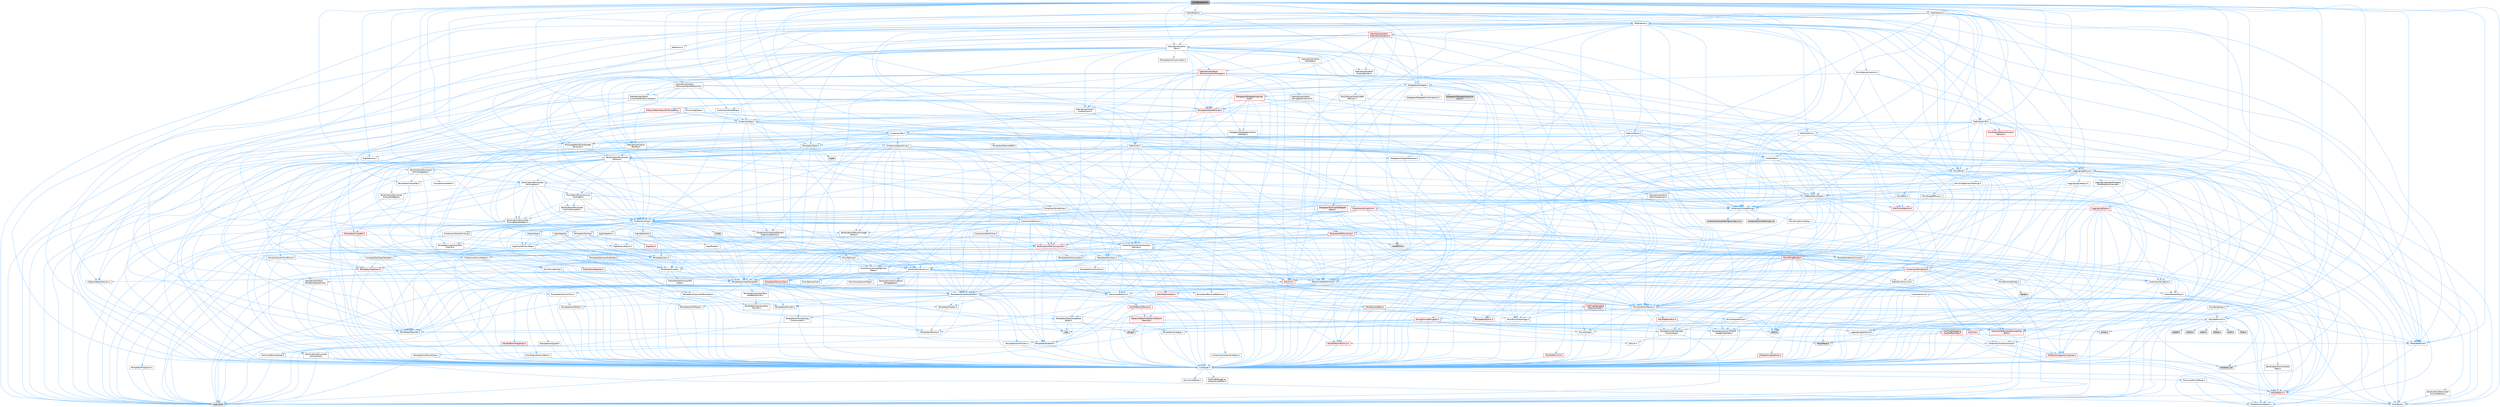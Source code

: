 digraph "ConfigCacheIni.h"
{
 // INTERACTIVE_SVG=YES
 // LATEX_PDF_SIZE
  bgcolor="transparent";
  edge [fontname=Helvetica,fontsize=10,labelfontname=Helvetica,labelfontsize=10];
  node [fontname=Helvetica,fontsize=10,shape=box,height=0.2,width=0.4];
  Node1 [id="Node000001",label="ConfigCacheIni.h",height=0.2,width=0.4,color="gray40", fillcolor="grey60", style="filled", fontcolor="black",tooltip=" "];
  Node1 -> Node2 [id="edge1_Node000001_Node000002",color="steelblue1",style="solid",tooltip=" "];
  Node2 [id="Node000002",label="Algo/Reverse.h",height=0.2,width=0.4,color="grey40", fillcolor="white", style="filled",URL="$d5/d93/Reverse_8h.html",tooltip=" "];
  Node2 -> Node3 [id="edge2_Node000002_Node000003",color="steelblue1",style="solid",tooltip=" "];
  Node3 [id="Node000003",label="CoreTypes.h",height=0.2,width=0.4,color="grey40", fillcolor="white", style="filled",URL="$dc/dec/CoreTypes_8h.html",tooltip=" "];
  Node3 -> Node4 [id="edge3_Node000003_Node000004",color="steelblue1",style="solid",tooltip=" "];
  Node4 [id="Node000004",label="HAL/Platform.h",height=0.2,width=0.4,color="red", fillcolor="#FFF0F0", style="filled",URL="$d9/dd0/Platform_8h.html",tooltip=" "];
  Node4 -> Node5 [id="edge4_Node000004_Node000005",color="steelblue1",style="solid",tooltip=" "];
  Node5 [id="Node000005",label="Misc/Build.h",height=0.2,width=0.4,color="grey40", fillcolor="white", style="filled",URL="$d3/dbb/Build_8h.html",tooltip=" "];
  Node4 -> Node7 [id="edge5_Node000004_Node000007",color="steelblue1",style="solid",tooltip=" "];
  Node7 [id="Node000007",label="type_traits",height=0.2,width=0.4,color="grey60", fillcolor="#E0E0E0", style="filled",tooltip=" "];
  Node4 -> Node8 [id="edge6_Node000004_Node000008",color="steelblue1",style="solid",tooltip=" "];
  Node8 [id="Node000008",label="PreprocessorHelpers.h",height=0.2,width=0.4,color="grey40", fillcolor="white", style="filled",URL="$db/ddb/PreprocessorHelpers_8h.html",tooltip=" "];
  Node3 -> Node14 [id="edge7_Node000003_Node000014",color="steelblue1",style="solid",tooltip=" "];
  Node14 [id="Node000014",label="ProfilingDebugging\l/UMemoryDefines.h",height=0.2,width=0.4,color="grey40", fillcolor="white", style="filled",URL="$d2/da2/UMemoryDefines_8h.html",tooltip=" "];
  Node3 -> Node15 [id="edge8_Node000003_Node000015",color="steelblue1",style="solid",tooltip=" "];
  Node15 [id="Node000015",label="Misc/CoreMiscDefines.h",height=0.2,width=0.4,color="grey40", fillcolor="white", style="filled",URL="$da/d38/CoreMiscDefines_8h.html",tooltip=" "];
  Node15 -> Node4 [id="edge9_Node000015_Node000004",color="steelblue1",style="solid",tooltip=" "];
  Node15 -> Node8 [id="edge10_Node000015_Node000008",color="steelblue1",style="solid",tooltip=" "];
  Node3 -> Node16 [id="edge11_Node000003_Node000016",color="steelblue1",style="solid",tooltip=" "];
  Node16 [id="Node000016",label="Misc/CoreDefines.h",height=0.2,width=0.4,color="grey40", fillcolor="white", style="filled",URL="$d3/dd2/CoreDefines_8h.html",tooltip=" "];
  Node2 -> Node17 [id="edge12_Node000002_Node000017",color="steelblue1",style="solid",tooltip=" "];
  Node17 [id="Node000017",label="Templates/UnrealTemplate.h",height=0.2,width=0.4,color="grey40", fillcolor="white", style="filled",URL="$d4/d24/UnrealTemplate_8h.html",tooltip=" "];
  Node17 -> Node3 [id="edge13_Node000017_Node000003",color="steelblue1",style="solid",tooltip=" "];
  Node17 -> Node18 [id="edge14_Node000017_Node000018",color="steelblue1",style="solid",tooltip=" "];
  Node18 [id="Node000018",label="Templates/IsPointer.h",height=0.2,width=0.4,color="grey40", fillcolor="white", style="filled",URL="$d7/d05/IsPointer_8h.html",tooltip=" "];
  Node18 -> Node3 [id="edge15_Node000018_Node000003",color="steelblue1",style="solid",tooltip=" "];
  Node17 -> Node19 [id="edge16_Node000017_Node000019",color="steelblue1",style="solid",tooltip=" "];
  Node19 [id="Node000019",label="HAL/UnrealMemory.h",height=0.2,width=0.4,color="grey40", fillcolor="white", style="filled",URL="$d9/d96/UnrealMemory_8h.html",tooltip=" "];
  Node19 -> Node3 [id="edge17_Node000019_Node000003",color="steelblue1",style="solid",tooltip=" "];
  Node19 -> Node20 [id="edge18_Node000019_Node000020",color="steelblue1",style="solid",tooltip=" "];
  Node20 [id="Node000020",label="GenericPlatform/GenericPlatform\lMemory.h",height=0.2,width=0.4,color="red", fillcolor="#FFF0F0", style="filled",URL="$dd/d22/GenericPlatformMemory_8h.html",tooltip=" "];
  Node20 -> Node21 [id="edge19_Node000020_Node000021",color="steelblue1",style="solid",tooltip=" "];
  Node21 [id="Node000021",label="CoreFwd.h",height=0.2,width=0.4,color="red", fillcolor="#FFF0F0", style="filled",URL="$d1/d1e/CoreFwd_8h.html",tooltip=" "];
  Node21 -> Node3 [id="edge20_Node000021_Node000003",color="steelblue1",style="solid",tooltip=" "];
  Node21 -> Node22 [id="edge21_Node000021_Node000022",color="steelblue1",style="solid",tooltip=" "];
  Node22 [id="Node000022",label="Containers/ContainersFwd.h",height=0.2,width=0.4,color="grey40", fillcolor="white", style="filled",URL="$d4/d0a/ContainersFwd_8h.html",tooltip=" "];
  Node22 -> Node4 [id="edge22_Node000022_Node000004",color="steelblue1",style="solid",tooltip=" "];
  Node22 -> Node3 [id="edge23_Node000022_Node000003",color="steelblue1",style="solid",tooltip=" "];
  Node22 -> Node23 [id="edge24_Node000022_Node000023",color="steelblue1",style="solid",tooltip=" "];
  Node23 [id="Node000023",label="Traits/IsContiguousContainer.h",height=0.2,width=0.4,color="red", fillcolor="#FFF0F0", style="filled",URL="$d5/d3c/IsContiguousContainer_8h.html",tooltip=" "];
  Node23 -> Node3 [id="edge25_Node000023_Node000003",color="steelblue1",style="solid",tooltip=" "];
  Node23 -> Node25 [id="edge26_Node000023_Node000025",color="steelblue1",style="solid",tooltip=" "];
  Node25 [id="Node000025",label="initializer_list",height=0.2,width=0.4,color="grey60", fillcolor="#E0E0E0", style="filled",tooltip=" "];
  Node21 -> Node26 [id="edge27_Node000021_Node000026",color="steelblue1",style="solid",tooltip=" "];
  Node26 [id="Node000026",label="Math/MathFwd.h",height=0.2,width=0.4,color="grey40", fillcolor="white", style="filled",URL="$d2/d10/MathFwd_8h.html",tooltip=" "];
  Node26 -> Node4 [id="edge28_Node000026_Node000004",color="steelblue1",style="solid",tooltip=" "];
  Node20 -> Node3 [id="edge29_Node000020_Node000003",color="steelblue1",style="solid",tooltip=" "];
  Node20 -> Node30 [id="edge30_Node000020_Node000030",color="steelblue1",style="solid",tooltip=" "];
  Node30 [id="Node000030",label="string.h",height=0.2,width=0.4,color="grey60", fillcolor="#E0E0E0", style="filled",tooltip=" "];
  Node20 -> Node31 [id="edge31_Node000020_Node000031",color="steelblue1",style="solid",tooltip=" "];
  Node31 [id="Node000031",label="wchar.h",height=0.2,width=0.4,color="grey60", fillcolor="#E0E0E0", style="filled",tooltip=" "];
  Node19 -> Node32 [id="edge32_Node000019_Node000032",color="steelblue1",style="solid",tooltip=" "];
  Node32 [id="Node000032",label="HAL/MemoryBase.h",height=0.2,width=0.4,color="red", fillcolor="#FFF0F0", style="filled",URL="$d6/d9f/MemoryBase_8h.html",tooltip=" "];
  Node32 -> Node3 [id="edge33_Node000032_Node000003",color="steelblue1",style="solid",tooltip=" "];
  Node32 -> Node33 [id="edge34_Node000032_Node000033",color="steelblue1",style="solid",tooltip=" "];
  Node33 [id="Node000033",label="HAL/PlatformAtomics.h",height=0.2,width=0.4,color="red", fillcolor="#FFF0F0", style="filled",URL="$d3/d36/PlatformAtomics_8h.html",tooltip=" "];
  Node33 -> Node3 [id="edge35_Node000033_Node000003",color="steelblue1",style="solid",tooltip=" "];
  Node32 -> Node36 [id="edge36_Node000032_Node000036",color="steelblue1",style="solid",tooltip=" "];
  Node36 [id="Node000036",label="HAL/PlatformCrt.h",height=0.2,width=0.4,color="grey40", fillcolor="white", style="filled",URL="$d8/d75/PlatformCrt_8h.html",tooltip=" "];
  Node36 -> Node37 [id="edge37_Node000036_Node000037",color="steelblue1",style="solid",tooltip=" "];
  Node37 [id="Node000037",label="new",height=0.2,width=0.4,color="grey60", fillcolor="#E0E0E0", style="filled",tooltip=" "];
  Node36 -> Node31 [id="edge38_Node000036_Node000031",color="steelblue1",style="solid",tooltip=" "];
  Node36 -> Node38 [id="edge39_Node000036_Node000038",color="steelblue1",style="solid",tooltip=" "];
  Node38 [id="Node000038",label="stddef.h",height=0.2,width=0.4,color="grey60", fillcolor="#E0E0E0", style="filled",tooltip=" "];
  Node36 -> Node39 [id="edge40_Node000036_Node000039",color="steelblue1",style="solid",tooltip=" "];
  Node39 [id="Node000039",label="stdlib.h",height=0.2,width=0.4,color="grey60", fillcolor="#E0E0E0", style="filled",tooltip=" "];
  Node36 -> Node40 [id="edge41_Node000036_Node000040",color="steelblue1",style="solid",tooltip=" "];
  Node40 [id="Node000040",label="stdio.h",height=0.2,width=0.4,color="grey60", fillcolor="#E0E0E0", style="filled",tooltip=" "];
  Node36 -> Node41 [id="edge42_Node000036_Node000041",color="steelblue1",style="solid",tooltip=" "];
  Node41 [id="Node000041",label="stdarg.h",height=0.2,width=0.4,color="grey60", fillcolor="#E0E0E0", style="filled",tooltip=" "];
  Node36 -> Node42 [id="edge43_Node000036_Node000042",color="steelblue1",style="solid",tooltip=" "];
  Node42 [id="Node000042",label="math.h",height=0.2,width=0.4,color="grey60", fillcolor="#E0E0E0", style="filled",tooltip=" "];
  Node36 -> Node43 [id="edge44_Node000036_Node000043",color="steelblue1",style="solid",tooltip=" "];
  Node43 [id="Node000043",label="float.h",height=0.2,width=0.4,color="grey60", fillcolor="#E0E0E0", style="filled",tooltip=" "];
  Node36 -> Node30 [id="edge45_Node000036_Node000030",color="steelblue1",style="solid",tooltip=" "];
  Node32 -> Node76 [id="edge46_Node000032_Node000076",color="steelblue1",style="solid",tooltip=" "];
  Node76 [id="Node000076",label="Misc/OutputDevice.h",height=0.2,width=0.4,color="grey40", fillcolor="white", style="filled",URL="$d7/d32/OutputDevice_8h.html",tooltip=" "];
  Node76 -> Node21 [id="edge47_Node000076_Node000021",color="steelblue1",style="solid",tooltip=" "];
  Node76 -> Node3 [id="edge48_Node000076_Node000003",color="steelblue1",style="solid",tooltip=" "];
  Node76 -> Node77 [id="edge49_Node000076_Node000077",color="steelblue1",style="solid",tooltip=" "];
  Node77 [id="Node000077",label="Logging/LogVerbosity.h",height=0.2,width=0.4,color="grey40", fillcolor="white", style="filled",URL="$d2/d8f/LogVerbosity_8h.html",tooltip=" "];
  Node77 -> Node3 [id="edge50_Node000077_Node000003",color="steelblue1",style="solid",tooltip=" "];
  Node76 -> Node68 [id="edge51_Node000076_Node000068",color="steelblue1",style="solid",tooltip=" "];
  Node68 [id="Node000068",label="Misc/VarArgs.h",height=0.2,width=0.4,color="grey40", fillcolor="white", style="filled",URL="$d5/d6f/VarArgs_8h.html",tooltip=" "];
  Node68 -> Node3 [id="edge52_Node000068_Node000003",color="steelblue1",style="solid",tooltip=" "];
  Node76 -> Node63 [id="edge53_Node000076_Node000063",color="steelblue1",style="solid",tooltip=" "];
  Node63 [id="Node000063",label="Templates/IsArrayOrRefOf\lTypeByPredicate.h",height=0.2,width=0.4,color="grey40", fillcolor="white", style="filled",URL="$d6/da1/IsArrayOrRefOfTypeByPredicate_8h.html",tooltip=" "];
  Node63 -> Node3 [id="edge54_Node000063_Node000003",color="steelblue1",style="solid",tooltip=" "];
  Node76 -> Node64 [id="edge55_Node000076_Node000064",color="steelblue1",style="solid",tooltip=" "];
  Node64 [id="Node000064",label="Templates/IsValidVariadic\lFunctionArg.h",height=0.2,width=0.4,color="grey40", fillcolor="white", style="filled",URL="$d0/dc8/IsValidVariadicFunctionArg_8h.html",tooltip=" "];
  Node64 -> Node3 [id="edge56_Node000064_Node000003",color="steelblue1",style="solid",tooltip=" "];
  Node64 -> Node65 [id="edge57_Node000064_Node000065",color="steelblue1",style="solid",tooltip=" "];
  Node65 [id="Node000065",label="IsEnum.h",height=0.2,width=0.4,color="grey40", fillcolor="white", style="filled",URL="$d4/de5/IsEnum_8h.html",tooltip=" "];
  Node64 -> Node7 [id="edge58_Node000064_Node000007",color="steelblue1",style="solid",tooltip=" "];
  Node76 -> Node66 [id="edge59_Node000076_Node000066",color="steelblue1",style="solid",tooltip=" "];
  Node66 [id="Node000066",label="Traits/IsCharEncodingCompatible\lWith.h",height=0.2,width=0.4,color="red", fillcolor="#FFF0F0", style="filled",URL="$df/dd1/IsCharEncodingCompatibleWith_8h.html",tooltip=" "];
  Node66 -> Node7 [id="edge60_Node000066_Node000007",color="steelblue1",style="solid",tooltip=" "];
  Node32 -> Node78 [id="edge61_Node000032_Node000078",color="steelblue1",style="solid",tooltip=" "];
  Node78 [id="Node000078",label="Templates/Atomic.h",height=0.2,width=0.4,color="red", fillcolor="#FFF0F0", style="filled",URL="$d3/d91/Atomic_8h.html",tooltip=" "];
  Node78 -> Node81 [id="edge62_Node000078_Node000081",color="steelblue1",style="solid",tooltip=" "];
  Node81 [id="Node000081",label="Templates/IsIntegral.h",height=0.2,width=0.4,color="grey40", fillcolor="white", style="filled",URL="$da/d64/IsIntegral_8h.html",tooltip=" "];
  Node81 -> Node3 [id="edge63_Node000081_Node000003",color="steelblue1",style="solid",tooltip=" "];
  Node78 -> Node75 [id="edge64_Node000078_Node000075",color="steelblue1",style="solid",tooltip=" "];
  Node75 [id="Node000075",label="atomic",height=0.2,width=0.4,color="grey60", fillcolor="#E0E0E0", style="filled",tooltip=" "];
  Node19 -> Node87 [id="edge65_Node000019_Node000087",color="steelblue1",style="solid",tooltip=" "];
  Node87 [id="Node000087",label="HAL/PlatformMemory.h",height=0.2,width=0.4,color="red", fillcolor="#FFF0F0", style="filled",URL="$de/d68/PlatformMemory_8h.html",tooltip=" "];
  Node87 -> Node3 [id="edge66_Node000087_Node000003",color="steelblue1",style="solid",tooltip=" "];
  Node87 -> Node20 [id="edge67_Node000087_Node000020",color="steelblue1",style="solid",tooltip=" "];
  Node19 -> Node89 [id="edge68_Node000019_Node000089",color="steelblue1",style="solid",tooltip=" "];
  Node89 [id="Node000089",label="ProfilingDebugging\l/MemoryTrace.h",height=0.2,width=0.4,color="red", fillcolor="#FFF0F0", style="filled",URL="$da/dd7/MemoryTrace_8h.html",tooltip=" "];
  Node89 -> Node4 [id="edge69_Node000089_Node000004",color="steelblue1",style="solid",tooltip=" "];
  Node89 -> Node53 [id="edge70_Node000089_Node000053",color="steelblue1",style="solid",tooltip=" "];
  Node53 [id="Node000053",label="Misc/EnumClassFlags.h",height=0.2,width=0.4,color="grey40", fillcolor="white", style="filled",URL="$d8/de7/EnumClassFlags_8h.html",tooltip=" "];
  Node89 -> Node61 [id="edge71_Node000089_Node000061",color="steelblue1",style="solid",tooltip=" "];
  Node61 [id="Node000061",label="Trace/Trace.h",height=0.2,width=0.4,color="grey60", fillcolor="#E0E0E0", style="filled",tooltip=" "];
  Node19 -> Node18 [id="edge72_Node000019_Node000018",color="steelblue1",style="solid",tooltip=" "];
  Node17 -> Node90 [id="edge73_Node000017_Node000090",color="steelblue1",style="solid",tooltip=" "];
  Node90 [id="Node000090",label="Templates/CopyQualifiers\lAndRefsFromTo.h",height=0.2,width=0.4,color="grey40", fillcolor="white", style="filled",URL="$d3/db3/CopyQualifiersAndRefsFromTo_8h.html",tooltip=" "];
  Node90 -> Node91 [id="edge74_Node000090_Node000091",color="steelblue1",style="solid",tooltip=" "];
  Node91 [id="Node000091",label="Templates/CopyQualifiers\lFromTo.h",height=0.2,width=0.4,color="grey40", fillcolor="white", style="filled",URL="$d5/db4/CopyQualifiersFromTo_8h.html",tooltip=" "];
  Node17 -> Node92 [id="edge75_Node000017_Node000092",color="steelblue1",style="solid",tooltip=" "];
  Node92 [id="Node000092",label="Templates/UnrealTypeTraits.h",height=0.2,width=0.4,color="grey40", fillcolor="white", style="filled",URL="$d2/d2d/UnrealTypeTraits_8h.html",tooltip=" "];
  Node92 -> Node3 [id="edge76_Node000092_Node000003",color="steelblue1",style="solid",tooltip=" "];
  Node92 -> Node18 [id="edge77_Node000092_Node000018",color="steelblue1",style="solid",tooltip=" "];
  Node92 -> Node45 [id="edge78_Node000092_Node000045",color="steelblue1",style="solid",tooltip=" "];
  Node45 [id="Node000045",label="Misc/AssertionMacros.h",height=0.2,width=0.4,color="grey40", fillcolor="white", style="filled",URL="$d0/dfa/AssertionMacros_8h.html",tooltip=" "];
  Node45 -> Node3 [id="edge79_Node000045_Node000003",color="steelblue1",style="solid",tooltip=" "];
  Node45 -> Node4 [id="edge80_Node000045_Node000004",color="steelblue1",style="solid",tooltip=" "];
  Node45 -> Node46 [id="edge81_Node000045_Node000046",color="steelblue1",style="solid",tooltip=" "];
  Node46 [id="Node000046",label="HAL/PlatformMisc.h",height=0.2,width=0.4,color="red", fillcolor="#FFF0F0", style="filled",URL="$d0/df5/PlatformMisc_8h.html",tooltip=" "];
  Node46 -> Node3 [id="edge82_Node000046_Node000003",color="steelblue1",style="solid",tooltip=" "];
  Node46 -> Node57 [id="edge83_Node000046_Node000057",color="steelblue1",style="solid",tooltip=" "];
  Node57 [id="Node000057",label="ProfilingDebugging\l/CpuProfilerTrace.h",height=0.2,width=0.4,color="red", fillcolor="#FFF0F0", style="filled",URL="$da/dcb/CpuProfilerTrace_8h.html",tooltip=" "];
  Node57 -> Node3 [id="edge84_Node000057_Node000003",color="steelblue1",style="solid",tooltip=" "];
  Node57 -> Node22 [id="edge85_Node000057_Node000022",color="steelblue1",style="solid",tooltip=" "];
  Node57 -> Node33 [id="edge86_Node000057_Node000033",color="steelblue1",style="solid",tooltip=" "];
  Node57 -> Node8 [id="edge87_Node000057_Node000008",color="steelblue1",style="solid",tooltip=" "];
  Node57 -> Node5 [id="edge88_Node000057_Node000005",color="steelblue1",style="solid",tooltip=" "];
  Node57 -> Node61 [id="edge89_Node000057_Node000061",color="steelblue1",style="solid",tooltip=" "];
  Node45 -> Node8 [id="edge90_Node000045_Node000008",color="steelblue1",style="solid",tooltip=" "];
  Node45 -> Node62 [id="edge91_Node000045_Node000062",color="steelblue1",style="solid",tooltip=" "];
  Node62 [id="Node000062",label="Templates/EnableIf.h",height=0.2,width=0.4,color="grey40", fillcolor="white", style="filled",URL="$d7/d60/EnableIf_8h.html",tooltip=" "];
  Node62 -> Node3 [id="edge92_Node000062_Node000003",color="steelblue1",style="solid",tooltip=" "];
  Node45 -> Node63 [id="edge93_Node000045_Node000063",color="steelblue1",style="solid",tooltip=" "];
  Node45 -> Node64 [id="edge94_Node000045_Node000064",color="steelblue1",style="solid",tooltip=" "];
  Node45 -> Node66 [id="edge95_Node000045_Node000066",color="steelblue1",style="solid",tooltip=" "];
  Node45 -> Node68 [id="edge96_Node000045_Node000068",color="steelblue1",style="solid",tooltip=" "];
  Node45 -> Node69 [id="edge97_Node000045_Node000069",color="steelblue1",style="solid",tooltip=" "];
  Node69 [id="Node000069",label="String/FormatStringSan.h",height=0.2,width=0.4,color="red", fillcolor="#FFF0F0", style="filled",URL="$d3/d8b/FormatStringSan_8h.html",tooltip=" "];
  Node69 -> Node7 [id="edge98_Node000069_Node000007",color="steelblue1",style="solid",tooltip=" "];
  Node69 -> Node3 [id="edge99_Node000069_Node000003",color="steelblue1",style="solid",tooltip=" "];
  Node69 -> Node70 [id="edge100_Node000069_Node000070",color="steelblue1",style="solid",tooltip=" "];
  Node70 [id="Node000070",label="Templates/Requires.h",height=0.2,width=0.4,color="grey40", fillcolor="white", style="filled",URL="$dc/d96/Requires_8h.html",tooltip=" "];
  Node70 -> Node62 [id="edge101_Node000070_Node000062",color="steelblue1",style="solid",tooltip=" "];
  Node70 -> Node7 [id="edge102_Node000070_Node000007",color="steelblue1",style="solid",tooltip=" "];
  Node69 -> Node71 [id="edge103_Node000069_Node000071",color="steelblue1",style="solid",tooltip=" "];
  Node71 [id="Node000071",label="Templates/Identity.h",height=0.2,width=0.4,color="grey40", fillcolor="white", style="filled",URL="$d0/dd5/Identity_8h.html",tooltip=" "];
  Node69 -> Node64 [id="edge104_Node000069_Node000064",color="steelblue1",style="solid",tooltip=" "];
  Node69 -> Node22 [id="edge105_Node000069_Node000022",color="steelblue1",style="solid",tooltip=" "];
  Node45 -> Node75 [id="edge106_Node000045_Node000075",color="steelblue1",style="solid",tooltip=" "];
  Node92 -> Node83 [id="edge107_Node000092_Node000083",color="steelblue1",style="solid",tooltip=" "];
  Node83 [id="Node000083",label="Templates/AndOrNot.h",height=0.2,width=0.4,color="grey40", fillcolor="white", style="filled",URL="$db/d0a/AndOrNot_8h.html",tooltip=" "];
  Node83 -> Node3 [id="edge108_Node000083_Node000003",color="steelblue1",style="solid",tooltip=" "];
  Node92 -> Node62 [id="edge109_Node000092_Node000062",color="steelblue1",style="solid",tooltip=" "];
  Node92 -> Node93 [id="edge110_Node000092_Node000093",color="steelblue1",style="solid",tooltip=" "];
  Node93 [id="Node000093",label="Templates/IsArithmetic.h",height=0.2,width=0.4,color="grey40", fillcolor="white", style="filled",URL="$d2/d5d/IsArithmetic_8h.html",tooltip=" "];
  Node93 -> Node3 [id="edge111_Node000093_Node000003",color="steelblue1",style="solid",tooltip=" "];
  Node92 -> Node65 [id="edge112_Node000092_Node000065",color="steelblue1",style="solid",tooltip=" "];
  Node92 -> Node94 [id="edge113_Node000092_Node000094",color="steelblue1",style="solid",tooltip=" "];
  Node94 [id="Node000094",label="Templates/Models.h",height=0.2,width=0.4,color="grey40", fillcolor="white", style="filled",URL="$d3/d0c/Models_8h.html",tooltip=" "];
  Node94 -> Node71 [id="edge114_Node000094_Node000071",color="steelblue1",style="solid",tooltip=" "];
  Node92 -> Node95 [id="edge115_Node000092_Node000095",color="steelblue1",style="solid",tooltip=" "];
  Node95 [id="Node000095",label="Templates/IsPODType.h",height=0.2,width=0.4,color="grey40", fillcolor="white", style="filled",URL="$d7/db1/IsPODType_8h.html",tooltip=" "];
  Node95 -> Node3 [id="edge116_Node000095_Node000003",color="steelblue1",style="solid",tooltip=" "];
  Node92 -> Node96 [id="edge117_Node000092_Node000096",color="steelblue1",style="solid",tooltip=" "];
  Node96 [id="Node000096",label="Templates/IsUECoreType.h",height=0.2,width=0.4,color="grey40", fillcolor="white", style="filled",URL="$d1/db8/IsUECoreType_8h.html",tooltip=" "];
  Node96 -> Node3 [id="edge118_Node000096_Node000003",color="steelblue1",style="solid",tooltip=" "];
  Node96 -> Node7 [id="edge119_Node000096_Node000007",color="steelblue1",style="solid",tooltip=" "];
  Node92 -> Node84 [id="edge120_Node000092_Node000084",color="steelblue1",style="solid",tooltip=" "];
  Node84 [id="Node000084",label="Templates/IsTriviallyCopy\lConstructible.h",height=0.2,width=0.4,color="grey40", fillcolor="white", style="filled",URL="$d3/d78/IsTriviallyCopyConstructible_8h.html",tooltip=" "];
  Node84 -> Node3 [id="edge121_Node000084_Node000003",color="steelblue1",style="solid",tooltip=" "];
  Node84 -> Node7 [id="edge122_Node000084_Node000007",color="steelblue1",style="solid",tooltip=" "];
  Node17 -> Node97 [id="edge123_Node000017_Node000097",color="steelblue1",style="solid",tooltip=" "];
  Node97 [id="Node000097",label="Templates/RemoveReference.h",height=0.2,width=0.4,color="grey40", fillcolor="white", style="filled",URL="$da/dbe/RemoveReference_8h.html",tooltip=" "];
  Node97 -> Node3 [id="edge124_Node000097_Node000003",color="steelblue1",style="solid",tooltip=" "];
  Node17 -> Node70 [id="edge125_Node000017_Node000070",color="steelblue1",style="solid",tooltip=" "];
  Node17 -> Node98 [id="edge126_Node000017_Node000098",color="steelblue1",style="solid",tooltip=" "];
  Node98 [id="Node000098",label="Templates/TypeCompatible\lBytes.h",height=0.2,width=0.4,color="grey40", fillcolor="white", style="filled",URL="$df/d0a/TypeCompatibleBytes_8h.html",tooltip=" "];
  Node98 -> Node3 [id="edge127_Node000098_Node000003",color="steelblue1",style="solid",tooltip=" "];
  Node98 -> Node30 [id="edge128_Node000098_Node000030",color="steelblue1",style="solid",tooltip=" "];
  Node98 -> Node37 [id="edge129_Node000098_Node000037",color="steelblue1",style="solid",tooltip=" "];
  Node98 -> Node7 [id="edge130_Node000098_Node000007",color="steelblue1",style="solid",tooltip=" "];
  Node17 -> Node71 [id="edge131_Node000017_Node000071",color="steelblue1",style="solid",tooltip=" "];
  Node17 -> Node23 [id="edge132_Node000017_Node000023",color="steelblue1",style="solid",tooltip=" "];
  Node17 -> Node99 [id="edge133_Node000017_Node000099",color="steelblue1",style="solid",tooltip=" "];
  Node99 [id="Node000099",label="Traits/UseBitwiseSwap.h",height=0.2,width=0.4,color="grey40", fillcolor="white", style="filled",URL="$db/df3/UseBitwiseSwap_8h.html",tooltip=" "];
  Node99 -> Node3 [id="edge134_Node000099_Node000003",color="steelblue1",style="solid",tooltip=" "];
  Node99 -> Node7 [id="edge135_Node000099_Node000007",color="steelblue1",style="solid",tooltip=" "];
  Node17 -> Node7 [id="edge136_Node000017_Node000007",color="steelblue1",style="solid",tooltip=" "];
  Node1 -> Node100 [id="edge137_Node000001_Node000100",color="steelblue1",style="solid",tooltip=" "];
  Node100 [id="Node000100",label="Containers/Array.h",height=0.2,width=0.4,color="grey40", fillcolor="white", style="filled",URL="$df/dd0/Array_8h.html",tooltip=" "];
  Node100 -> Node3 [id="edge138_Node000100_Node000003",color="steelblue1",style="solid",tooltip=" "];
  Node100 -> Node45 [id="edge139_Node000100_Node000045",color="steelblue1",style="solid",tooltip=" "];
  Node100 -> Node101 [id="edge140_Node000100_Node000101",color="steelblue1",style="solid",tooltip=" "];
  Node101 [id="Node000101",label="Misc/IntrusiveUnsetOptional\lState.h",height=0.2,width=0.4,color="grey40", fillcolor="white", style="filled",URL="$d2/d0a/IntrusiveUnsetOptionalState_8h.html",tooltip=" "];
  Node101 -> Node102 [id="edge141_Node000101_Node000102",color="steelblue1",style="solid",tooltip=" "];
  Node102 [id="Node000102",label="Misc/OptionalFwd.h",height=0.2,width=0.4,color="grey40", fillcolor="white", style="filled",URL="$dc/d50/OptionalFwd_8h.html",tooltip=" "];
  Node100 -> Node103 [id="edge142_Node000100_Node000103",color="steelblue1",style="solid",tooltip=" "];
  Node103 [id="Node000103",label="Misc/ReverseIterate.h",height=0.2,width=0.4,color="grey40", fillcolor="white", style="filled",URL="$db/de3/ReverseIterate_8h.html",tooltip=" "];
  Node103 -> Node4 [id="edge143_Node000103_Node000004",color="steelblue1",style="solid",tooltip=" "];
  Node103 -> Node104 [id="edge144_Node000103_Node000104",color="steelblue1",style="solid",tooltip=" "];
  Node104 [id="Node000104",label="iterator",height=0.2,width=0.4,color="grey60", fillcolor="#E0E0E0", style="filled",tooltip=" "];
  Node100 -> Node19 [id="edge145_Node000100_Node000019",color="steelblue1",style="solid",tooltip=" "];
  Node100 -> Node92 [id="edge146_Node000100_Node000092",color="steelblue1",style="solid",tooltip=" "];
  Node100 -> Node17 [id="edge147_Node000100_Node000017",color="steelblue1",style="solid",tooltip=" "];
  Node100 -> Node105 [id="edge148_Node000100_Node000105",color="steelblue1",style="solid",tooltip=" "];
  Node105 [id="Node000105",label="Containers/AllowShrinking.h",height=0.2,width=0.4,color="grey40", fillcolor="white", style="filled",URL="$d7/d1a/AllowShrinking_8h.html",tooltip=" "];
  Node105 -> Node3 [id="edge149_Node000105_Node000003",color="steelblue1",style="solid",tooltip=" "];
  Node100 -> Node106 [id="edge150_Node000100_Node000106",color="steelblue1",style="solid",tooltip=" "];
  Node106 [id="Node000106",label="Containers/ContainerAllocation\lPolicies.h",height=0.2,width=0.4,color="grey40", fillcolor="white", style="filled",URL="$d7/dff/ContainerAllocationPolicies_8h.html",tooltip=" "];
  Node106 -> Node3 [id="edge151_Node000106_Node000003",color="steelblue1",style="solid",tooltip=" "];
  Node106 -> Node107 [id="edge152_Node000106_Node000107",color="steelblue1",style="solid",tooltip=" "];
  Node107 [id="Node000107",label="Containers/ContainerHelpers.h",height=0.2,width=0.4,color="grey40", fillcolor="white", style="filled",URL="$d7/d33/ContainerHelpers_8h.html",tooltip=" "];
  Node107 -> Node3 [id="edge153_Node000107_Node000003",color="steelblue1",style="solid",tooltip=" "];
  Node106 -> Node106 [id="edge154_Node000106_Node000106",color="steelblue1",style="solid",tooltip=" "];
  Node106 -> Node108 [id="edge155_Node000106_Node000108",color="steelblue1",style="solid",tooltip=" "];
  Node108 [id="Node000108",label="HAL/PlatformMath.h",height=0.2,width=0.4,color="red", fillcolor="#FFF0F0", style="filled",URL="$dc/d53/PlatformMath_8h.html",tooltip=" "];
  Node108 -> Node3 [id="edge156_Node000108_Node000003",color="steelblue1",style="solid",tooltip=" "];
  Node106 -> Node19 [id="edge157_Node000106_Node000019",color="steelblue1",style="solid",tooltip=" "];
  Node106 -> Node51 [id="edge158_Node000106_Node000051",color="steelblue1",style="solid",tooltip=" "];
  Node51 [id="Node000051",label="Math/NumericLimits.h",height=0.2,width=0.4,color="grey40", fillcolor="white", style="filled",URL="$df/d1b/NumericLimits_8h.html",tooltip=" "];
  Node51 -> Node3 [id="edge159_Node000051_Node000003",color="steelblue1",style="solid",tooltip=" "];
  Node106 -> Node45 [id="edge160_Node000106_Node000045",color="steelblue1",style="solid",tooltip=" "];
  Node106 -> Node116 [id="edge161_Node000106_Node000116",color="steelblue1",style="solid",tooltip=" "];
  Node116 [id="Node000116",label="Templates/IsPolymorphic.h",height=0.2,width=0.4,color="grey40", fillcolor="white", style="filled",URL="$dc/d20/IsPolymorphic_8h.html",tooltip=" "];
  Node106 -> Node117 [id="edge162_Node000106_Node000117",color="steelblue1",style="solid",tooltip=" "];
  Node117 [id="Node000117",label="Templates/MemoryOps.h",height=0.2,width=0.4,color="red", fillcolor="#FFF0F0", style="filled",URL="$db/dea/MemoryOps_8h.html",tooltip=" "];
  Node117 -> Node3 [id="edge163_Node000117_Node000003",color="steelblue1",style="solid",tooltip=" "];
  Node117 -> Node19 [id="edge164_Node000117_Node000019",color="steelblue1",style="solid",tooltip=" "];
  Node117 -> Node84 [id="edge165_Node000117_Node000084",color="steelblue1",style="solid",tooltip=" "];
  Node117 -> Node70 [id="edge166_Node000117_Node000070",color="steelblue1",style="solid",tooltip=" "];
  Node117 -> Node92 [id="edge167_Node000117_Node000092",color="steelblue1",style="solid",tooltip=" "];
  Node117 -> Node99 [id="edge168_Node000117_Node000099",color="steelblue1",style="solid",tooltip=" "];
  Node117 -> Node37 [id="edge169_Node000117_Node000037",color="steelblue1",style="solid",tooltip=" "];
  Node117 -> Node7 [id="edge170_Node000117_Node000007",color="steelblue1",style="solid",tooltip=" "];
  Node106 -> Node98 [id="edge171_Node000106_Node000098",color="steelblue1",style="solid",tooltip=" "];
  Node106 -> Node7 [id="edge172_Node000106_Node000007",color="steelblue1",style="solid",tooltip=" "];
  Node100 -> Node118 [id="edge173_Node000100_Node000118",color="steelblue1",style="solid",tooltip=" "];
  Node118 [id="Node000118",label="Containers/ContainerElement\lTypeCompatibility.h",height=0.2,width=0.4,color="grey40", fillcolor="white", style="filled",URL="$df/ddf/ContainerElementTypeCompatibility_8h.html",tooltip=" "];
  Node118 -> Node3 [id="edge174_Node000118_Node000003",color="steelblue1",style="solid",tooltip=" "];
  Node118 -> Node92 [id="edge175_Node000118_Node000092",color="steelblue1",style="solid",tooltip=" "];
  Node100 -> Node119 [id="edge176_Node000100_Node000119",color="steelblue1",style="solid",tooltip=" "];
  Node119 [id="Node000119",label="Serialization/Archive.h",height=0.2,width=0.4,color="grey40", fillcolor="white", style="filled",URL="$d7/d3b/Archive_8h.html",tooltip=" "];
  Node119 -> Node21 [id="edge177_Node000119_Node000021",color="steelblue1",style="solid",tooltip=" "];
  Node119 -> Node3 [id="edge178_Node000119_Node000003",color="steelblue1",style="solid",tooltip=" "];
  Node119 -> Node120 [id="edge179_Node000119_Node000120",color="steelblue1",style="solid",tooltip=" "];
  Node120 [id="Node000120",label="HAL/PlatformProperties.h",height=0.2,width=0.4,color="red", fillcolor="#FFF0F0", style="filled",URL="$d9/db0/PlatformProperties_8h.html",tooltip=" "];
  Node120 -> Node3 [id="edge180_Node000120_Node000003",color="steelblue1",style="solid",tooltip=" "];
  Node119 -> Node123 [id="edge181_Node000119_Node000123",color="steelblue1",style="solid",tooltip=" "];
  Node123 [id="Node000123",label="Internationalization\l/TextNamespaceFwd.h",height=0.2,width=0.4,color="grey40", fillcolor="white", style="filled",URL="$d8/d97/TextNamespaceFwd_8h.html",tooltip=" "];
  Node123 -> Node3 [id="edge182_Node000123_Node000003",color="steelblue1",style="solid",tooltip=" "];
  Node119 -> Node26 [id="edge183_Node000119_Node000026",color="steelblue1",style="solid",tooltip=" "];
  Node119 -> Node45 [id="edge184_Node000119_Node000045",color="steelblue1",style="solid",tooltip=" "];
  Node119 -> Node5 [id="edge185_Node000119_Node000005",color="steelblue1",style="solid",tooltip=" "];
  Node119 -> Node52 [id="edge186_Node000119_Node000052",color="steelblue1",style="solid",tooltip=" "];
  Node52 [id="Node000052",label="Misc/CompressionFlags.h",height=0.2,width=0.4,color="grey40", fillcolor="white", style="filled",URL="$d9/d76/CompressionFlags_8h.html",tooltip=" "];
  Node119 -> Node124 [id="edge187_Node000119_Node000124",color="steelblue1",style="solid",tooltip=" "];
  Node124 [id="Node000124",label="Misc/EngineVersionBase.h",height=0.2,width=0.4,color="grey40", fillcolor="white", style="filled",URL="$d5/d2b/EngineVersionBase_8h.html",tooltip=" "];
  Node124 -> Node3 [id="edge188_Node000124_Node000003",color="steelblue1",style="solid",tooltip=" "];
  Node119 -> Node68 [id="edge189_Node000119_Node000068",color="steelblue1",style="solid",tooltip=" "];
  Node119 -> Node125 [id="edge190_Node000119_Node000125",color="steelblue1",style="solid",tooltip=" "];
  Node125 [id="Node000125",label="Serialization/ArchiveCook\lData.h",height=0.2,width=0.4,color="grey40", fillcolor="white", style="filled",URL="$dc/db6/ArchiveCookData_8h.html",tooltip=" "];
  Node125 -> Node4 [id="edge191_Node000125_Node000004",color="steelblue1",style="solid",tooltip=" "];
  Node119 -> Node126 [id="edge192_Node000119_Node000126",color="steelblue1",style="solid",tooltip=" "];
  Node126 [id="Node000126",label="Serialization/ArchiveSave\lPackageData.h",height=0.2,width=0.4,color="grey40", fillcolor="white", style="filled",URL="$d1/d37/ArchiveSavePackageData_8h.html",tooltip=" "];
  Node119 -> Node62 [id="edge193_Node000119_Node000062",color="steelblue1",style="solid",tooltip=" "];
  Node119 -> Node63 [id="edge194_Node000119_Node000063",color="steelblue1",style="solid",tooltip=" "];
  Node119 -> Node127 [id="edge195_Node000119_Node000127",color="steelblue1",style="solid",tooltip=" "];
  Node127 [id="Node000127",label="Templates/IsEnumClass.h",height=0.2,width=0.4,color="grey40", fillcolor="white", style="filled",URL="$d7/d15/IsEnumClass_8h.html",tooltip=" "];
  Node127 -> Node3 [id="edge196_Node000127_Node000003",color="steelblue1",style="solid",tooltip=" "];
  Node127 -> Node83 [id="edge197_Node000127_Node000083",color="steelblue1",style="solid",tooltip=" "];
  Node119 -> Node113 [id="edge198_Node000119_Node000113",color="steelblue1",style="solid",tooltip=" "];
  Node113 [id="Node000113",label="Templates/IsSigned.h",height=0.2,width=0.4,color="grey40", fillcolor="white", style="filled",URL="$d8/dd8/IsSigned_8h.html",tooltip=" "];
  Node113 -> Node3 [id="edge199_Node000113_Node000003",color="steelblue1",style="solid",tooltip=" "];
  Node119 -> Node64 [id="edge200_Node000119_Node000064",color="steelblue1",style="solid",tooltip=" "];
  Node119 -> Node17 [id="edge201_Node000119_Node000017",color="steelblue1",style="solid",tooltip=" "];
  Node119 -> Node66 [id="edge202_Node000119_Node000066",color="steelblue1",style="solid",tooltip=" "];
  Node119 -> Node128 [id="edge203_Node000119_Node000128",color="steelblue1",style="solid",tooltip=" "];
  Node128 [id="Node000128",label="UObject/ObjectVersion.h",height=0.2,width=0.4,color="grey40", fillcolor="white", style="filled",URL="$da/d63/ObjectVersion_8h.html",tooltip=" "];
  Node128 -> Node3 [id="edge204_Node000128_Node000003",color="steelblue1",style="solid",tooltip=" "];
  Node100 -> Node129 [id="edge205_Node000100_Node000129",color="steelblue1",style="solid",tooltip=" "];
  Node129 [id="Node000129",label="Serialization/MemoryImage\lWriter.h",height=0.2,width=0.4,color="grey40", fillcolor="white", style="filled",URL="$d0/d08/MemoryImageWriter_8h.html",tooltip=" "];
  Node129 -> Node3 [id="edge206_Node000129_Node000003",color="steelblue1",style="solid",tooltip=" "];
  Node129 -> Node130 [id="edge207_Node000129_Node000130",color="steelblue1",style="solid",tooltip=" "];
  Node130 [id="Node000130",label="Serialization/MemoryLayout.h",height=0.2,width=0.4,color="red", fillcolor="#FFF0F0", style="filled",URL="$d7/d66/MemoryLayout_8h.html",tooltip=" "];
  Node130 -> Node133 [id="edge208_Node000130_Node000133",color="steelblue1",style="solid",tooltip=" "];
  Node133 [id="Node000133",label="Containers/EnumAsByte.h",height=0.2,width=0.4,color="grey40", fillcolor="white", style="filled",URL="$d6/d9a/EnumAsByte_8h.html",tooltip=" "];
  Node133 -> Node3 [id="edge209_Node000133_Node000003",color="steelblue1",style="solid",tooltip=" "];
  Node133 -> Node95 [id="edge210_Node000133_Node000095",color="steelblue1",style="solid",tooltip=" "];
  Node133 -> Node134 [id="edge211_Node000133_Node000134",color="steelblue1",style="solid",tooltip=" "];
  Node134 [id="Node000134",label="Templates/TypeHash.h",height=0.2,width=0.4,color="red", fillcolor="#FFF0F0", style="filled",URL="$d1/d62/TypeHash_8h.html",tooltip=" "];
  Node134 -> Node3 [id="edge212_Node000134_Node000003",color="steelblue1",style="solid",tooltip=" "];
  Node134 -> Node70 [id="edge213_Node000134_Node000070",color="steelblue1",style="solid",tooltip=" "];
  Node134 -> Node135 [id="edge214_Node000134_Node000135",color="steelblue1",style="solid",tooltip=" "];
  Node135 [id="Node000135",label="Misc/Crc.h",height=0.2,width=0.4,color="red", fillcolor="#FFF0F0", style="filled",URL="$d4/dd2/Crc_8h.html",tooltip=" "];
  Node135 -> Node3 [id="edge215_Node000135_Node000003",color="steelblue1",style="solid",tooltip=" "];
  Node135 -> Node45 [id="edge216_Node000135_Node000045",color="steelblue1",style="solid",tooltip=" "];
  Node135 -> Node92 [id="edge217_Node000135_Node000092",color="steelblue1",style="solid",tooltip=" "];
  Node134 -> Node7 [id="edge218_Node000134_Node000007",color="steelblue1",style="solid",tooltip=" "];
  Node130 -> Node48 [id="edge219_Node000130_Node000048",color="steelblue1",style="solid",tooltip=" "];
  Node48 [id="Node000048",label="Containers/StringFwd.h",height=0.2,width=0.4,color="grey40", fillcolor="white", style="filled",URL="$df/d37/StringFwd_8h.html",tooltip=" "];
  Node48 -> Node3 [id="edge220_Node000048_Node000003",color="steelblue1",style="solid",tooltip=" "];
  Node48 -> Node49 [id="edge221_Node000048_Node000049",color="steelblue1",style="solid",tooltip=" "];
  Node49 [id="Node000049",label="Traits/ElementType.h",height=0.2,width=0.4,color="grey40", fillcolor="white", style="filled",URL="$d5/d4f/ElementType_8h.html",tooltip=" "];
  Node49 -> Node4 [id="edge222_Node000049_Node000004",color="steelblue1",style="solid",tooltip=" "];
  Node49 -> Node25 [id="edge223_Node000049_Node000025",color="steelblue1",style="solid",tooltip=" "];
  Node49 -> Node7 [id="edge224_Node000049_Node000007",color="steelblue1",style="solid",tooltip=" "];
  Node48 -> Node23 [id="edge225_Node000048_Node000023",color="steelblue1",style="solid",tooltip=" "];
  Node130 -> Node19 [id="edge226_Node000130_Node000019",color="steelblue1",style="solid",tooltip=" "];
  Node130 -> Node62 [id="edge227_Node000130_Node000062",color="steelblue1",style="solid",tooltip=" "];
  Node130 -> Node116 [id="edge228_Node000130_Node000116",color="steelblue1",style="solid",tooltip=" "];
  Node130 -> Node94 [id="edge229_Node000130_Node000094",color="steelblue1",style="solid",tooltip=" "];
  Node130 -> Node17 [id="edge230_Node000130_Node000017",color="steelblue1",style="solid",tooltip=" "];
  Node100 -> Node143 [id="edge231_Node000100_Node000143",color="steelblue1",style="solid",tooltip=" "];
  Node143 [id="Node000143",label="Algo/Heapify.h",height=0.2,width=0.4,color="grey40", fillcolor="white", style="filled",URL="$d0/d2a/Heapify_8h.html",tooltip=" "];
  Node143 -> Node144 [id="edge232_Node000143_Node000144",color="steelblue1",style="solid",tooltip=" "];
  Node144 [id="Node000144",label="Algo/Impl/BinaryHeap.h",height=0.2,width=0.4,color="grey40", fillcolor="white", style="filled",URL="$d7/da3/Algo_2Impl_2BinaryHeap_8h.html",tooltip=" "];
  Node144 -> Node145 [id="edge233_Node000144_Node000145",color="steelblue1",style="solid",tooltip=" "];
  Node145 [id="Node000145",label="Templates/Invoke.h",height=0.2,width=0.4,color="grey40", fillcolor="white", style="filled",URL="$d7/deb/Invoke_8h.html",tooltip=" "];
  Node145 -> Node3 [id="edge234_Node000145_Node000003",color="steelblue1",style="solid",tooltip=" "];
  Node145 -> Node146 [id="edge235_Node000145_Node000146",color="steelblue1",style="solid",tooltip=" "];
  Node146 [id="Node000146",label="Traits/MemberFunctionPtr\lOuter.h",height=0.2,width=0.4,color="grey40", fillcolor="white", style="filled",URL="$db/da7/MemberFunctionPtrOuter_8h.html",tooltip=" "];
  Node145 -> Node17 [id="edge236_Node000145_Node000017",color="steelblue1",style="solid",tooltip=" "];
  Node145 -> Node7 [id="edge237_Node000145_Node000007",color="steelblue1",style="solid",tooltip=" "];
  Node144 -> Node147 [id="edge238_Node000144_Node000147",color="steelblue1",style="solid",tooltip=" "];
  Node147 [id="Node000147",label="Templates/Projection.h",height=0.2,width=0.4,color="grey40", fillcolor="white", style="filled",URL="$d7/df0/Projection_8h.html",tooltip=" "];
  Node147 -> Node7 [id="edge239_Node000147_Node000007",color="steelblue1",style="solid",tooltip=" "];
  Node144 -> Node148 [id="edge240_Node000144_Node000148",color="steelblue1",style="solid",tooltip=" "];
  Node148 [id="Node000148",label="Templates/ReversePredicate.h",height=0.2,width=0.4,color="grey40", fillcolor="white", style="filled",URL="$d8/d28/ReversePredicate_8h.html",tooltip=" "];
  Node148 -> Node145 [id="edge241_Node000148_Node000145",color="steelblue1",style="solid",tooltip=" "];
  Node148 -> Node17 [id="edge242_Node000148_Node000017",color="steelblue1",style="solid",tooltip=" "];
  Node144 -> Node7 [id="edge243_Node000144_Node000007",color="steelblue1",style="solid",tooltip=" "];
  Node143 -> Node149 [id="edge244_Node000143_Node000149",color="steelblue1",style="solid",tooltip=" "];
  Node149 [id="Node000149",label="Templates/IdentityFunctor.h",height=0.2,width=0.4,color="grey40", fillcolor="white", style="filled",URL="$d7/d2e/IdentityFunctor_8h.html",tooltip=" "];
  Node149 -> Node4 [id="edge245_Node000149_Node000004",color="steelblue1",style="solid",tooltip=" "];
  Node143 -> Node145 [id="edge246_Node000143_Node000145",color="steelblue1",style="solid",tooltip=" "];
  Node143 -> Node150 [id="edge247_Node000143_Node000150",color="steelblue1",style="solid",tooltip=" "];
  Node150 [id="Node000150",label="Templates/Less.h",height=0.2,width=0.4,color="grey40", fillcolor="white", style="filled",URL="$de/dc8/Less_8h.html",tooltip=" "];
  Node150 -> Node3 [id="edge248_Node000150_Node000003",color="steelblue1",style="solid",tooltip=" "];
  Node150 -> Node17 [id="edge249_Node000150_Node000017",color="steelblue1",style="solid",tooltip=" "];
  Node143 -> Node17 [id="edge250_Node000143_Node000017",color="steelblue1",style="solid",tooltip=" "];
  Node100 -> Node151 [id="edge251_Node000100_Node000151",color="steelblue1",style="solid",tooltip=" "];
  Node151 [id="Node000151",label="Algo/HeapSort.h",height=0.2,width=0.4,color="grey40", fillcolor="white", style="filled",URL="$d3/d92/HeapSort_8h.html",tooltip=" "];
  Node151 -> Node144 [id="edge252_Node000151_Node000144",color="steelblue1",style="solid",tooltip=" "];
  Node151 -> Node149 [id="edge253_Node000151_Node000149",color="steelblue1",style="solid",tooltip=" "];
  Node151 -> Node150 [id="edge254_Node000151_Node000150",color="steelblue1",style="solid",tooltip=" "];
  Node151 -> Node17 [id="edge255_Node000151_Node000017",color="steelblue1",style="solid",tooltip=" "];
  Node100 -> Node152 [id="edge256_Node000100_Node000152",color="steelblue1",style="solid",tooltip=" "];
  Node152 [id="Node000152",label="Algo/IsHeap.h",height=0.2,width=0.4,color="grey40", fillcolor="white", style="filled",URL="$de/d32/IsHeap_8h.html",tooltip=" "];
  Node152 -> Node144 [id="edge257_Node000152_Node000144",color="steelblue1",style="solid",tooltip=" "];
  Node152 -> Node149 [id="edge258_Node000152_Node000149",color="steelblue1",style="solid",tooltip=" "];
  Node152 -> Node145 [id="edge259_Node000152_Node000145",color="steelblue1",style="solid",tooltip=" "];
  Node152 -> Node150 [id="edge260_Node000152_Node000150",color="steelblue1",style="solid",tooltip=" "];
  Node152 -> Node17 [id="edge261_Node000152_Node000017",color="steelblue1",style="solid",tooltip=" "];
  Node100 -> Node144 [id="edge262_Node000100_Node000144",color="steelblue1",style="solid",tooltip=" "];
  Node100 -> Node153 [id="edge263_Node000100_Node000153",color="steelblue1",style="solid",tooltip=" "];
  Node153 [id="Node000153",label="Algo/StableSort.h",height=0.2,width=0.4,color="grey40", fillcolor="white", style="filled",URL="$d7/d3c/StableSort_8h.html",tooltip=" "];
  Node153 -> Node154 [id="edge264_Node000153_Node000154",color="steelblue1",style="solid",tooltip=" "];
  Node154 [id="Node000154",label="Algo/BinarySearch.h",height=0.2,width=0.4,color="grey40", fillcolor="white", style="filled",URL="$db/db4/BinarySearch_8h.html",tooltip=" "];
  Node154 -> Node149 [id="edge265_Node000154_Node000149",color="steelblue1",style="solid",tooltip=" "];
  Node154 -> Node145 [id="edge266_Node000154_Node000145",color="steelblue1",style="solid",tooltip=" "];
  Node154 -> Node150 [id="edge267_Node000154_Node000150",color="steelblue1",style="solid",tooltip=" "];
  Node153 -> Node155 [id="edge268_Node000153_Node000155",color="steelblue1",style="solid",tooltip=" "];
  Node155 [id="Node000155",label="Algo/Rotate.h",height=0.2,width=0.4,color="grey40", fillcolor="white", style="filled",URL="$dd/da7/Rotate_8h.html",tooltip=" "];
  Node155 -> Node17 [id="edge269_Node000155_Node000017",color="steelblue1",style="solid",tooltip=" "];
  Node153 -> Node149 [id="edge270_Node000153_Node000149",color="steelblue1",style="solid",tooltip=" "];
  Node153 -> Node145 [id="edge271_Node000153_Node000145",color="steelblue1",style="solid",tooltip=" "];
  Node153 -> Node150 [id="edge272_Node000153_Node000150",color="steelblue1",style="solid",tooltip=" "];
  Node153 -> Node17 [id="edge273_Node000153_Node000017",color="steelblue1",style="solid",tooltip=" "];
  Node100 -> Node156 [id="edge274_Node000100_Node000156",color="steelblue1",style="solid",tooltip=" "];
  Node156 [id="Node000156",label="Concepts/GetTypeHashable.h",height=0.2,width=0.4,color="grey40", fillcolor="white", style="filled",URL="$d3/da2/GetTypeHashable_8h.html",tooltip=" "];
  Node156 -> Node3 [id="edge275_Node000156_Node000003",color="steelblue1",style="solid",tooltip=" "];
  Node156 -> Node134 [id="edge276_Node000156_Node000134",color="steelblue1",style="solid",tooltip=" "];
  Node100 -> Node149 [id="edge277_Node000100_Node000149",color="steelblue1",style="solid",tooltip=" "];
  Node100 -> Node145 [id="edge278_Node000100_Node000145",color="steelblue1",style="solid",tooltip=" "];
  Node100 -> Node150 [id="edge279_Node000100_Node000150",color="steelblue1",style="solid",tooltip=" "];
  Node100 -> Node157 [id="edge280_Node000100_Node000157",color="steelblue1",style="solid",tooltip=" "];
  Node157 [id="Node000157",label="Templates/LosesQualifiers\lFromTo.h",height=0.2,width=0.4,color="grey40", fillcolor="white", style="filled",URL="$d2/db3/LosesQualifiersFromTo_8h.html",tooltip=" "];
  Node157 -> Node91 [id="edge281_Node000157_Node000091",color="steelblue1",style="solid",tooltip=" "];
  Node157 -> Node7 [id="edge282_Node000157_Node000007",color="steelblue1",style="solid",tooltip=" "];
  Node100 -> Node70 [id="edge283_Node000100_Node000070",color="steelblue1",style="solid",tooltip=" "];
  Node100 -> Node158 [id="edge284_Node000100_Node000158",color="steelblue1",style="solid",tooltip=" "];
  Node158 [id="Node000158",label="Templates/Sorting.h",height=0.2,width=0.4,color="grey40", fillcolor="white", style="filled",URL="$d3/d9e/Sorting_8h.html",tooltip=" "];
  Node158 -> Node3 [id="edge285_Node000158_Node000003",color="steelblue1",style="solid",tooltip=" "];
  Node158 -> Node154 [id="edge286_Node000158_Node000154",color="steelblue1",style="solid",tooltip=" "];
  Node158 -> Node159 [id="edge287_Node000158_Node000159",color="steelblue1",style="solid",tooltip=" "];
  Node159 [id="Node000159",label="Algo/Sort.h",height=0.2,width=0.4,color="red", fillcolor="#FFF0F0", style="filled",URL="$d1/d87/Sort_8h.html",tooltip=" "];
  Node158 -> Node108 [id="edge288_Node000158_Node000108",color="steelblue1",style="solid",tooltip=" "];
  Node158 -> Node150 [id="edge289_Node000158_Node000150",color="steelblue1",style="solid",tooltip=" "];
  Node100 -> Node162 [id="edge290_Node000100_Node000162",color="steelblue1",style="solid",tooltip=" "];
  Node162 [id="Node000162",label="Templates/AlignmentTemplates.h",height=0.2,width=0.4,color="grey40", fillcolor="white", style="filled",URL="$dd/d32/AlignmentTemplates_8h.html",tooltip=" "];
  Node162 -> Node3 [id="edge291_Node000162_Node000003",color="steelblue1",style="solid",tooltip=" "];
  Node162 -> Node81 [id="edge292_Node000162_Node000081",color="steelblue1",style="solid",tooltip=" "];
  Node162 -> Node18 [id="edge293_Node000162_Node000018",color="steelblue1",style="solid",tooltip=" "];
  Node100 -> Node49 [id="edge294_Node000100_Node000049",color="steelblue1",style="solid",tooltip=" "];
  Node100 -> Node114 [id="edge295_Node000100_Node000114",color="steelblue1",style="solid",tooltip=" "];
  Node114 [id="Node000114",label="limits",height=0.2,width=0.4,color="grey60", fillcolor="#E0E0E0", style="filled",tooltip=" "];
  Node100 -> Node7 [id="edge296_Node000100_Node000007",color="steelblue1",style="solid",tooltip=" "];
  Node1 -> Node163 [id="edge297_Node000001_Node000163",color="steelblue1",style="solid",tooltip=" "];
  Node163 [id="Node000163",label="Containers/Map.h",height=0.2,width=0.4,color="grey40", fillcolor="white", style="filled",URL="$df/d79/Map_8h.html",tooltip=" "];
  Node163 -> Node3 [id="edge298_Node000163_Node000003",color="steelblue1",style="solid",tooltip=" "];
  Node163 -> Node2 [id="edge299_Node000163_Node000002",color="steelblue1",style="solid",tooltip=" "];
  Node163 -> Node118 [id="edge300_Node000163_Node000118",color="steelblue1",style="solid",tooltip=" "];
  Node163 -> Node164 [id="edge301_Node000163_Node000164",color="steelblue1",style="solid",tooltip=" "];
  Node164 [id="Node000164",label="Containers/Set.h",height=0.2,width=0.4,color="grey40", fillcolor="white", style="filled",URL="$d4/d45/Set_8h.html",tooltip=" "];
  Node164 -> Node106 [id="edge302_Node000164_Node000106",color="steelblue1",style="solid",tooltip=" "];
  Node164 -> Node118 [id="edge303_Node000164_Node000118",color="steelblue1",style="solid",tooltip=" "];
  Node164 -> Node165 [id="edge304_Node000164_Node000165",color="steelblue1",style="solid",tooltip=" "];
  Node165 [id="Node000165",label="Containers/SetUtilities.h",height=0.2,width=0.4,color="grey40", fillcolor="white", style="filled",URL="$dc/de5/SetUtilities_8h.html",tooltip=" "];
  Node165 -> Node3 [id="edge305_Node000165_Node000003",color="steelblue1",style="solid",tooltip=" "];
  Node165 -> Node130 [id="edge306_Node000165_Node000130",color="steelblue1",style="solid",tooltip=" "];
  Node165 -> Node117 [id="edge307_Node000165_Node000117",color="steelblue1",style="solid",tooltip=" "];
  Node165 -> Node92 [id="edge308_Node000165_Node000092",color="steelblue1",style="solid",tooltip=" "];
  Node164 -> Node166 [id="edge309_Node000164_Node000166",color="steelblue1",style="solid",tooltip=" "];
  Node166 [id="Node000166",label="Containers/SparseArray.h",height=0.2,width=0.4,color="grey40", fillcolor="white", style="filled",URL="$d5/dbf/SparseArray_8h.html",tooltip=" "];
  Node166 -> Node3 [id="edge310_Node000166_Node000003",color="steelblue1",style="solid",tooltip=" "];
  Node166 -> Node45 [id="edge311_Node000166_Node000045",color="steelblue1",style="solid",tooltip=" "];
  Node166 -> Node19 [id="edge312_Node000166_Node000019",color="steelblue1",style="solid",tooltip=" "];
  Node166 -> Node92 [id="edge313_Node000166_Node000092",color="steelblue1",style="solid",tooltip=" "];
  Node166 -> Node17 [id="edge314_Node000166_Node000017",color="steelblue1",style="solid",tooltip=" "];
  Node166 -> Node106 [id="edge315_Node000166_Node000106",color="steelblue1",style="solid",tooltip=" "];
  Node166 -> Node150 [id="edge316_Node000166_Node000150",color="steelblue1",style="solid",tooltip=" "];
  Node166 -> Node100 [id="edge317_Node000166_Node000100",color="steelblue1",style="solid",tooltip=" "];
  Node166 -> Node161 [id="edge318_Node000166_Node000161",color="steelblue1",style="solid",tooltip=" "];
  Node161 [id="Node000161",label="Math/UnrealMathUtility.h",height=0.2,width=0.4,color="grey40", fillcolor="white", style="filled",URL="$db/db8/UnrealMathUtility_8h.html",tooltip=" "];
  Node161 -> Node3 [id="edge319_Node000161_Node000003",color="steelblue1",style="solid",tooltip=" "];
  Node161 -> Node45 [id="edge320_Node000161_Node000045",color="steelblue1",style="solid",tooltip=" "];
  Node161 -> Node108 [id="edge321_Node000161_Node000108",color="steelblue1",style="solid",tooltip=" "];
  Node161 -> Node26 [id="edge322_Node000161_Node000026",color="steelblue1",style="solid",tooltip=" "];
  Node161 -> Node71 [id="edge323_Node000161_Node000071",color="steelblue1",style="solid",tooltip=" "];
  Node161 -> Node70 [id="edge324_Node000161_Node000070",color="steelblue1",style="solid",tooltip=" "];
  Node166 -> Node167 [id="edge325_Node000166_Node000167",color="steelblue1",style="solid",tooltip=" "];
  Node167 [id="Node000167",label="Containers/ScriptArray.h",height=0.2,width=0.4,color="grey40", fillcolor="white", style="filled",URL="$dc/daf/ScriptArray_8h.html",tooltip=" "];
  Node167 -> Node3 [id="edge326_Node000167_Node000003",color="steelblue1",style="solid",tooltip=" "];
  Node167 -> Node45 [id="edge327_Node000167_Node000045",color="steelblue1",style="solid",tooltip=" "];
  Node167 -> Node19 [id="edge328_Node000167_Node000019",color="steelblue1",style="solid",tooltip=" "];
  Node167 -> Node105 [id="edge329_Node000167_Node000105",color="steelblue1",style="solid",tooltip=" "];
  Node167 -> Node106 [id="edge330_Node000167_Node000106",color="steelblue1",style="solid",tooltip=" "];
  Node167 -> Node100 [id="edge331_Node000167_Node000100",color="steelblue1",style="solid",tooltip=" "];
  Node167 -> Node25 [id="edge332_Node000167_Node000025",color="steelblue1",style="solid",tooltip=" "];
  Node166 -> Node168 [id="edge333_Node000166_Node000168",color="steelblue1",style="solid",tooltip=" "];
  Node168 [id="Node000168",label="Containers/BitArray.h",height=0.2,width=0.4,color="grey40", fillcolor="white", style="filled",URL="$d1/de4/BitArray_8h.html",tooltip=" "];
  Node168 -> Node106 [id="edge334_Node000168_Node000106",color="steelblue1",style="solid",tooltip=" "];
  Node168 -> Node3 [id="edge335_Node000168_Node000003",color="steelblue1",style="solid",tooltip=" "];
  Node168 -> Node33 [id="edge336_Node000168_Node000033",color="steelblue1",style="solid",tooltip=" "];
  Node168 -> Node19 [id="edge337_Node000168_Node000019",color="steelblue1",style="solid",tooltip=" "];
  Node168 -> Node161 [id="edge338_Node000168_Node000161",color="steelblue1",style="solid",tooltip=" "];
  Node168 -> Node45 [id="edge339_Node000168_Node000045",color="steelblue1",style="solid",tooltip=" "];
  Node168 -> Node53 [id="edge340_Node000168_Node000053",color="steelblue1",style="solid",tooltip=" "];
  Node168 -> Node119 [id="edge341_Node000168_Node000119",color="steelblue1",style="solid",tooltip=" "];
  Node168 -> Node129 [id="edge342_Node000168_Node000129",color="steelblue1",style="solid",tooltip=" "];
  Node168 -> Node130 [id="edge343_Node000168_Node000130",color="steelblue1",style="solid",tooltip=" "];
  Node168 -> Node62 [id="edge344_Node000168_Node000062",color="steelblue1",style="solid",tooltip=" "];
  Node168 -> Node145 [id="edge345_Node000168_Node000145",color="steelblue1",style="solid",tooltip=" "];
  Node168 -> Node17 [id="edge346_Node000168_Node000017",color="steelblue1",style="solid",tooltip=" "];
  Node168 -> Node92 [id="edge347_Node000168_Node000092",color="steelblue1",style="solid",tooltip=" "];
  Node166 -> Node169 [id="edge348_Node000166_Node000169",color="steelblue1",style="solid",tooltip=" "];
  Node169 [id="Node000169",label="Serialization/Structured\lArchive.h",height=0.2,width=0.4,color="grey40", fillcolor="white", style="filled",URL="$d9/d1e/StructuredArchive_8h.html",tooltip=" "];
  Node169 -> Node100 [id="edge349_Node000169_Node000100",color="steelblue1",style="solid",tooltip=" "];
  Node169 -> Node106 [id="edge350_Node000169_Node000106",color="steelblue1",style="solid",tooltip=" "];
  Node169 -> Node3 [id="edge351_Node000169_Node000003",color="steelblue1",style="solid",tooltip=" "];
  Node169 -> Node170 [id="edge352_Node000169_Node000170",color="steelblue1",style="solid",tooltip=" "];
  Node170 [id="Node000170",label="Formatters/BinaryArchive\lFormatter.h",height=0.2,width=0.4,color="grey40", fillcolor="white", style="filled",URL="$d2/d01/BinaryArchiveFormatter_8h.html",tooltip=" "];
  Node170 -> Node100 [id="edge353_Node000170_Node000100",color="steelblue1",style="solid",tooltip=" "];
  Node170 -> Node4 [id="edge354_Node000170_Node000004",color="steelblue1",style="solid",tooltip=" "];
  Node170 -> Node119 [id="edge355_Node000170_Node000119",color="steelblue1",style="solid",tooltip=" "];
  Node170 -> Node171 [id="edge356_Node000170_Node000171",color="steelblue1",style="solid",tooltip=" "];
  Node171 [id="Node000171",label="Serialization/Structured\lArchiveFormatter.h",height=0.2,width=0.4,color="grey40", fillcolor="white", style="filled",URL="$db/dfe/StructuredArchiveFormatter_8h.html",tooltip=" "];
  Node171 -> Node100 [id="edge357_Node000171_Node000100",color="steelblue1",style="solid",tooltip=" "];
  Node171 -> Node21 [id="edge358_Node000171_Node000021",color="steelblue1",style="solid",tooltip=" "];
  Node171 -> Node3 [id="edge359_Node000171_Node000003",color="steelblue1",style="solid",tooltip=" "];
  Node171 -> Node172 [id="edge360_Node000171_Node000172",color="steelblue1",style="solid",tooltip=" "];
  Node172 [id="Node000172",label="Serialization/Structured\lArchiveNameHelpers.h",height=0.2,width=0.4,color="grey40", fillcolor="white", style="filled",URL="$d0/d7b/StructuredArchiveNameHelpers_8h.html",tooltip=" "];
  Node172 -> Node3 [id="edge361_Node000172_Node000003",color="steelblue1",style="solid",tooltip=" "];
  Node172 -> Node71 [id="edge362_Node000172_Node000071",color="steelblue1",style="solid",tooltip=" "];
  Node170 -> Node172 [id="edge363_Node000170_Node000172",color="steelblue1",style="solid",tooltip=" "];
  Node169 -> Node5 [id="edge364_Node000169_Node000005",color="steelblue1",style="solid",tooltip=" "];
  Node169 -> Node119 [id="edge365_Node000169_Node000119",color="steelblue1",style="solid",tooltip=" "];
  Node169 -> Node173 [id="edge366_Node000169_Node000173",color="steelblue1",style="solid",tooltip=" "];
  Node173 [id="Node000173",label="Serialization/Structured\lArchiveAdapters.h",height=0.2,width=0.4,color="grey40", fillcolor="white", style="filled",URL="$d3/de1/StructuredArchiveAdapters_8h.html",tooltip=" "];
  Node173 -> Node3 [id="edge367_Node000173_Node000003",color="steelblue1",style="solid",tooltip=" "];
  Node173 -> Node174 [id="edge368_Node000173_Node000174",color="steelblue1",style="solid",tooltip=" "];
  Node174 [id="Node000174",label="Concepts/Insertable.h",height=0.2,width=0.4,color="grey40", fillcolor="white", style="filled",URL="$d8/d3b/Insertable_8h.html",tooltip=" "];
  Node173 -> Node94 [id="edge369_Node000173_Node000094",color="steelblue1",style="solid",tooltip=" "];
  Node173 -> Node175 [id="edge370_Node000173_Node000175",color="steelblue1",style="solid",tooltip=" "];
  Node175 [id="Node000175",label="Serialization/ArchiveProxy.h",height=0.2,width=0.4,color="grey40", fillcolor="white", style="filled",URL="$dc/dda/ArchiveProxy_8h.html",tooltip=" "];
  Node175 -> Node3 [id="edge371_Node000175_Node000003",color="steelblue1",style="solid",tooltip=" "];
  Node175 -> Node123 [id="edge372_Node000175_Node000123",color="steelblue1",style="solid",tooltip=" "];
  Node175 -> Node119 [id="edge373_Node000175_Node000119",color="steelblue1",style="solid",tooltip=" "];
  Node173 -> Node176 [id="edge374_Node000173_Node000176",color="steelblue1",style="solid",tooltip=" "];
  Node176 [id="Node000176",label="Serialization/Structured\lArchiveSlots.h",height=0.2,width=0.4,color="grey40", fillcolor="white", style="filled",URL="$d2/d87/StructuredArchiveSlots_8h.html",tooltip=" "];
  Node176 -> Node100 [id="edge375_Node000176_Node000100",color="steelblue1",style="solid",tooltip=" "];
  Node176 -> Node3 [id="edge376_Node000176_Node000003",color="steelblue1",style="solid",tooltip=" "];
  Node176 -> Node170 [id="edge377_Node000176_Node000170",color="steelblue1",style="solid",tooltip=" "];
  Node176 -> Node5 [id="edge378_Node000176_Node000005",color="steelblue1",style="solid",tooltip=" "];
  Node176 -> Node177 [id="edge379_Node000176_Node000177",color="steelblue1",style="solid",tooltip=" "];
  Node177 [id="Node000177",label="Misc/Optional.h",height=0.2,width=0.4,color="grey40", fillcolor="white", style="filled",URL="$d2/dae/Optional_8h.html",tooltip=" "];
  Node177 -> Node3 [id="edge380_Node000177_Node000003",color="steelblue1",style="solid",tooltip=" "];
  Node177 -> Node45 [id="edge381_Node000177_Node000045",color="steelblue1",style="solid",tooltip=" "];
  Node177 -> Node101 [id="edge382_Node000177_Node000101",color="steelblue1",style="solid",tooltip=" "];
  Node177 -> Node102 [id="edge383_Node000177_Node000102",color="steelblue1",style="solid",tooltip=" "];
  Node177 -> Node117 [id="edge384_Node000177_Node000117",color="steelblue1",style="solid",tooltip=" "];
  Node177 -> Node17 [id="edge385_Node000177_Node000017",color="steelblue1",style="solid",tooltip=" "];
  Node177 -> Node119 [id="edge386_Node000177_Node000119",color="steelblue1",style="solid",tooltip=" "];
  Node176 -> Node119 [id="edge387_Node000176_Node000119",color="steelblue1",style="solid",tooltip=" "];
  Node176 -> Node178 [id="edge388_Node000176_Node000178",color="steelblue1",style="solid",tooltip=" "];
  Node178 [id="Node000178",label="Serialization/Structured\lArchiveFwd.h",height=0.2,width=0.4,color="grey40", fillcolor="white", style="filled",URL="$d2/df9/StructuredArchiveFwd_8h.html",tooltip=" "];
  Node178 -> Node3 [id="edge389_Node000178_Node000003",color="steelblue1",style="solid",tooltip=" "];
  Node178 -> Node5 [id="edge390_Node000178_Node000005",color="steelblue1",style="solid",tooltip=" "];
  Node178 -> Node7 [id="edge391_Node000178_Node000007",color="steelblue1",style="solid",tooltip=" "];
  Node176 -> Node172 [id="edge392_Node000176_Node000172",color="steelblue1",style="solid",tooltip=" "];
  Node176 -> Node179 [id="edge393_Node000176_Node000179",color="steelblue1",style="solid",tooltip=" "];
  Node179 [id="Node000179",label="Serialization/Structured\lArchiveSlotBase.h",height=0.2,width=0.4,color="grey40", fillcolor="white", style="filled",URL="$d9/d9a/StructuredArchiveSlotBase_8h.html",tooltip=" "];
  Node179 -> Node3 [id="edge394_Node000179_Node000003",color="steelblue1",style="solid",tooltip=" "];
  Node176 -> Node62 [id="edge395_Node000176_Node000062",color="steelblue1",style="solid",tooltip=" "];
  Node176 -> Node127 [id="edge396_Node000176_Node000127",color="steelblue1",style="solid",tooltip=" "];
  Node173 -> Node180 [id="edge397_Node000173_Node000180",color="steelblue1",style="solid",tooltip=" "];
  Node180 [id="Node000180",label="Templates/UniqueObj.h",height=0.2,width=0.4,color="grey40", fillcolor="white", style="filled",URL="$da/d95/UniqueObj_8h.html",tooltip=" "];
  Node180 -> Node3 [id="edge398_Node000180_Node000003",color="steelblue1",style="solid",tooltip=" "];
  Node180 -> Node181 [id="edge399_Node000180_Node000181",color="steelblue1",style="solid",tooltip=" "];
  Node181 [id="Node000181",label="Templates/UniquePtr.h",height=0.2,width=0.4,color="red", fillcolor="#FFF0F0", style="filled",URL="$de/d1a/UniquePtr_8h.html",tooltip=" "];
  Node181 -> Node3 [id="edge400_Node000181_Node000003",color="steelblue1",style="solid",tooltip=" "];
  Node181 -> Node17 [id="edge401_Node000181_Node000017",color="steelblue1",style="solid",tooltip=" "];
  Node181 -> Node70 [id="edge402_Node000181_Node000070",color="steelblue1",style="solid",tooltip=" "];
  Node181 -> Node130 [id="edge403_Node000181_Node000130",color="steelblue1",style="solid",tooltip=" "];
  Node181 -> Node7 [id="edge404_Node000181_Node000007",color="steelblue1",style="solid",tooltip=" "];
  Node169 -> Node184 [id="edge405_Node000169_Node000184",color="steelblue1",style="solid",tooltip=" "];
  Node184 [id="Node000184",label="Serialization/Structured\lArchiveDefines.h",height=0.2,width=0.4,color="grey40", fillcolor="white", style="filled",URL="$d3/d61/StructuredArchiveDefines_8h.html",tooltip=" "];
  Node184 -> Node5 [id="edge406_Node000184_Node000005",color="steelblue1",style="solid",tooltip=" "];
  Node169 -> Node171 [id="edge407_Node000169_Node000171",color="steelblue1",style="solid",tooltip=" "];
  Node169 -> Node178 [id="edge408_Node000169_Node000178",color="steelblue1",style="solid",tooltip=" "];
  Node169 -> Node172 [id="edge409_Node000169_Node000172",color="steelblue1",style="solid",tooltip=" "];
  Node169 -> Node179 [id="edge410_Node000169_Node000179",color="steelblue1",style="solid",tooltip=" "];
  Node169 -> Node176 [id="edge411_Node000169_Node000176",color="steelblue1",style="solid",tooltip=" "];
  Node169 -> Node180 [id="edge412_Node000169_Node000180",color="steelblue1",style="solid",tooltip=" "];
  Node166 -> Node129 [id="edge413_Node000166_Node000129",color="steelblue1",style="solid",tooltip=" "];
  Node166 -> Node185 [id="edge414_Node000166_Node000185",color="steelblue1",style="solid",tooltip=" "];
  Node185 [id="Node000185",label="Containers/UnrealString.h",height=0.2,width=0.4,color="grey40", fillcolor="white", style="filled",URL="$d5/dba/UnrealString_8h.html",tooltip=" "];
  Node185 -> Node186 [id="edge415_Node000185_Node000186",color="steelblue1",style="solid",tooltip=" "];
  Node186 [id="Node000186",label="Containers/UnrealStringIncludes.h.inl",height=0.2,width=0.4,color="grey60", fillcolor="#E0E0E0", style="filled",tooltip=" "];
  Node185 -> Node187 [id="edge416_Node000185_Node000187",color="steelblue1",style="solid",tooltip=" "];
  Node187 [id="Node000187",label="Containers/UnrealString.h.inl",height=0.2,width=0.4,color="grey60", fillcolor="#E0E0E0", style="filled",tooltip=" "];
  Node185 -> Node188 [id="edge417_Node000185_Node000188",color="steelblue1",style="solid",tooltip=" "];
  Node188 [id="Node000188",label="Misc/StringFormatArg.h",height=0.2,width=0.4,color="grey40", fillcolor="white", style="filled",URL="$d2/d16/StringFormatArg_8h.html",tooltip=" "];
  Node188 -> Node22 [id="edge418_Node000188_Node000022",color="steelblue1",style="solid",tooltip=" "];
  Node166 -> Node101 [id="edge419_Node000166_Node000101",color="steelblue1",style="solid",tooltip=" "];
  Node164 -> Node22 [id="edge420_Node000164_Node000022",color="steelblue1",style="solid",tooltip=" "];
  Node164 -> Node161 [id="edge421_Node000164_Node000161",color="steelblue1",style="solid",tooltip=" "];
  Node164 -> Node45 [id="edge422_Node000164_Node000045",color="steelblue1",style="solid",tooltip=" "];
  Node164 -> Node189 [id="edge423_Node000164_Node000189",color="steelblue1",style="solid",tooltip=" "];
  Node189 [id="Node000189",label="Misc/StructBuilder.h",height=0.2,width=0.4,color="grey40", fillcolor="white", style="filled",URL="$d9/db3/StructBuilder_8h.html",tooltip=" "];
  Node189 -> Node3 [id="edge424_Node000189_Node000003",color="steelblue1",style="solid",tooltip=" "];
  Node189 -> Node161 [id="edge425_Node000189_Node000161",color="steelblue1",style="solid",tooltip=" "];
  Node189 -> Node162 [id="edge426_Node000189_Node000162",color="steelblue1",style="solid",tooltip=" "];
  Node164 -> Node129 [id="edge427_Node000164_Node000129",color="steelblue1",style="solid",tooltip=" "];
  Node164 -> Node169 [id="edge428_Node000164_Node000169",color="steelblue1",style="solid",tooltip=" "];
  Node164 -> Node190 [id="edge429_Node000164_Node000190",color="steelblue1",style="solid",tooltip=" "];
  Node190 [id="Node000190",label="Templates/Function.h",height=0.2,width=0.4,color="grey40", fillcolor="white", style="filled",URL="$df/df5/Function_8h.html",tooltip=" "];
  Node190 -> Node3 [id="edge430_Node000190_Node000003",color="steelblue1",style="solid",tooltip=" "];
  Node190 -> Node45 [id="edge431_Node000190_Node000045",color="steelblue1",style="solid",tooltip=" "];
  Node190 -> Node101 [id="edge432_Node000190_Node000101",color="steelblue1",style="solid",tooltip=" "];
  Node190 -> Node19 [id="edge433_Node000190_Node000019",color="steelblue1",style="solid",tooltip=" "];
  Node190 -> Node191 [id="edge434_Node000190_Node000191",color="steelblue1",style="solid",tooltip=" "];
  Node191 [id="Node000191",label="Templates/FunctionFwd.h",height=0.2,width=0.4,color="grey40", fillcolor="white", style="filled",URL="$d6/d54/FunctionFwd_8h.html",tooltip=" "];
  Node190 -> Node92 [id="edge435_Node000190_Node000092",color="steelblue1",style="solid",tooltip=" "];
  Node190 -> Node145 [id="edge436_Node000190_Node000145",color="steelblue1",style="solid",tooltip=" "];
  Node190 -> Node17 [id="edge437_Node000190_Node000017",color="steelblue1",style="solid",tooltip=" "];
  Node190 -> Node70 [id="edge438_Node000190_Node000070",color="steelblue1",style="solid",tooltip=" "];
  Node190 -> Node161 [id="edge439_Node000190_Node000161",color="steelblue1",style="solid",tooltip=" "];
  Node190 -> Node37 [id="edge440_Node000190_Node000037",color="steelblue1",style="solid",tooltip=" "];
  Node190 -> Node7 [id="edge441_Node000190_Node000007",color="steelblue1",style="solid",tooltip=" "];
  Node164 -> Node192 [id="edge442_Node000164_Node000192",color="steelblue1",style="solid",tooltip=" "];
  Node192 [id="Node000192",label="Templates/RetainedRef.h",height=0.2,width=0.4,color="grey40", fillcolor="white", style="filled",URL="$d1/dac/RetainedRef_8h.html",tooltip=" "];
  Node164 -> Node158 [id="edge443_Node000164_Node000158",color="steelblue1",style="solid",tooltip=" "];
  Node164 -> Node134 [id="edge444_Node000164_Node000134",color="steelblue1",style="solid",tooltip=" "];
  Node164 -> Node17 [id="edge445_Node000164_Node000017",color="steelblue1",style="solid",tooltip=" "];
  Node164 -> Node25 [id="edge446_Node000164_Node000025",color="steelblue1",style="solid",tooltip=" "];
  Node164 -> Node7 [id="edge447_Node000164_Node000007",color="steelblue1",style="solid",tooltip=" "];
  Node163 -> Node185 [id="edge448_Node000163_Node000185",color="steelblue1",style="solid",tooltip=" "];
  Node163 -> Node45 [id="edge449_Node000163_Node000045",color="steelblue1",style="solid",tooltip=" "];
  Node163 -> Node189 [id="edge450_Node000163_Node000189",color="steelblue1",style="solid",tooltip=" "];
  Node163 -> Node190 [id="edge451_Node000163_Node000190",color="steelblue1",style="solid",tooltip=" "];
  Node163 -> Node158 [id="edge452_Node000163_Node000158",color="steelblue1",style="solid",tooltip=" "];
  Node163 -> Node193 [id="edge453_Node000163_Node000193",color="steelblue1",style="solid",tooltip=" "];
  Node193 [id="Node000193",label="Templates/Tuple.h",height=0.2,width=0.4,color="grey40", fillcolor="white", style="filled",URL="$d2/d4f/Tuple_8h.html",tooltip=" "];
  Node193 -> Node3 [id="edge454_Node000193_Node000003",color="steelblue1",style="solid",tooltip=" "];
  Node193 -> Node17 [id="edge455_Node000193_Node000017",color="steelblue1",style="solid",tooltip=" "];
  Node193 -> Node194 [id="edge456_Node000193_Node000194",color="steelblue1",style="solid",tooltip=" "];
  Node194 [id="Node000194",label="Delegates/IntegerSequence.h",height=0.2,width=0.4,color="grey40", fillcolor="white", style="filled",URL="$d2/dcc/IntegerSequence_8h.html",tooltip=" "];
  Node194 -> Node3 [id="edge457_Node000194_Node000003",color="steelblue1",style="solid",tooltip=" "];
  Node193 -> Node145 [id="edge458_Node000193_Node000145",color="steelblue1",style="solid",tooltip=" "];
  Node193 -> Node169 [id="edge459_Node000193_Node000169",color="steelblue1",style="solid",tooltip=" "];
  Node193 -> Node130 [id="edge460_Node000193_Node000130",color="steelblue1",style="solid",tooltip=" "];
  Node193 -> Node70 [id="edge461_Node000193_Node000070",color="steelblue1",style="solid",tooltip=" "];
  Node193 -> Node134 [id="edge462_Node000193_Node000134",color="steelblue1",style="solid",tooltip=" "];
  Node193 -> Node195 [id="edge463_Node000193_Node000195",color="steelblue1",style="solid",tooltip=" "];
  Node195 [id="Node000195",label="tuple",height=0.2,width=0.4,color="grey60", fillcolor="#E0E0E0", style="filled",tooltip=" "];
  Node193 -> Node7 [id="edge464_Node000193_Node000007",color="steelblue1",style="solid",tooltip=" "];
  Node163 -> Node17 [id="edge465_Node000163_Node000017",color="steelblue1",style="solid",tooltip=" "];
  Node163 -> Node92 [id="edge466_Node000163_Node000092",color="steelblue1",style="solid",tooltip=" "];
  Node163 -> Node7 [id="edge467_Node000163_Node000007",color="steelblue1",style="solid",tooltip=" "];
  Node1 -> Node164 [id="edge468_Node000001_Node000164",color="steelblue1",style="solid",tooltip=" "];
  Node1 -> Node196 [id="edge469_Node000001_Node000196",color="steelblue1",style="solid",tooltip=" "];
  Node196 [id="Node000196",label="Containers/List.h",height=0.2,width=0.4,color="grey40", fillcolor="white", style="filled",URL="$de/d88/List_8h.html",tooltip=" "];
  Node196 -> Node3 [id="edge470_Node000196_Node000003",color="steelblue1",style="solid",tooltip=" "];
  Node196 -> Node45 [id="edge471_Node000196_Node000045",color="steelblue1",style="solid",tooltip=" "];
  Node1 -> Node166 [id="edge472_Node000001_Node000166",color="steelblue1",style="solid",tooltip=" "];
  Node1 -> Node48 [id="edge473_Node000001_Node000048",color="steelblue1",style="solid",tooltip=" "];
  Node1 -> Node185 [id="edge474_Node000001_Node000185",color="steelblue1",style="solid",tooltip=" "];
  Node1 -> Node197 [id="edge475_Node000001_Node000197",color="steelblue1",style="solid",tooltip=" "];
  Node197 [id="Node000197",label="CoreGlobals.h",height=0.2,width=0.4,color="grey40", fillcolor="white", style="filled",URL="$d5/d8c/CoreGlobals_8h.html",tooltip=" "];
  Node197 -> Node185 [id="edge476_Node000197_Node000185",color="steelblue1",style="solid",tooltip=" "];
  Node197 -> Node3 [id="edge477_Node000197_Node000003",color="steelblue1",style="solid",tooltip=" "];
  Node197 -> Node198 [id="edge478_Node000197_Node000198",color="steelblue1",style="solid",tooltip=" "];
  Node198 [id="Node000198",label="HAL/PlatformTLS.h",height=0.2,width=0.4,color="red", fillcolor="#FFF0F0", style="filled",URL="$d0/def/PlatformTLS_8h.html",tooltip=" "];
  Node198 -> Node3 [id="edge479_Node000198_Node000003",color="steelblue1",style="solid",tooltip=" "];
  Node197 -> Node201 [id="edge480_Node000197_Node000201",color="steelblue1",style="solid",tooltip=" "];
  Node201 [id="Node000201",label="Logging/LogMacros.h",height=0.2,width=0.4,color="grey40", fillcolor="white", style="filled",URL="$d0/d16/LogMacros_8h.html",tooltip=" "];
  Node201 -> Node185 [id="edge481_Node000201_Node000185",color="steelblue1",style="solid",tooltip=" "];
  Node201 -> Node3 [id="edge482_Node000201_Node000003",color="steelblue1",style="solid",tooltip=" "];
  Node201 -> Node8 [id="edge483_Node000201_Node000008",color="steelblue1",style="solid",tooltip=" "];
  Node201 -> Node202 [id="edge484_Node000201_Node000202",color="steelblue1",style="solid",tooltip=" "];
  Node202 [id="Node000202",label="Logging/LogCategory.h",height=0.2,width=0.4,color="grey40", fillcolor="white", style="filled",URL="$d9/d36/LogCategory_8h.html",tooltip=" "];
  Node202 -> Node3 [id="edge485_Node000202_Node000003",color="steelblue1",style="solid",tooltip=" "];
  Node202 -> Node77 [id="edge486_Node000202_Node000077",color="steelblue1",style="solid",tooltip=" "];
  Node202 -> Node203 [id="edge487_Node000202_Node000203",color="steelblue1",style="solid",tooltip=" "];
  Node203 [id="Node000203",label="UObject/NameTypes.h",height=0.2,width=0.4,color="grey40", fillcolor="white", style="filled",URL="$d6/d35/NameTypes_8h.html",tooltip=" "];
  Node203 -> Node3 [id="edge488_Node000203_Node000003",color="steelblue1",style="solid",tooltip=" "];
  Node203 -> Node45 [id="edge489_Node000203_Node000045",color="steelblue1",style="solid",tooltip=" "];
  Node203 -> Node19 [id="edge490_Node000203_Node000019",color="steelblue1",style="solid",tooltip=" "];
  Node203 -> Node92 [id="edge491_Node000203_Node000092",color="steelblue1",style="solid",tooltip=" "];
  Node203 -> Node17 [id="edge492_Node000203_Node000017",color="steelblue1",style="solid",tooltip=" "];
  Node203 -> Node185 [id="edge493_Node000203_Node000185",color="steelblue1",style="solid",tooltip=" "];
  Node203 -> Node204 [id="edge494_Node000203_Node000204",color="steelblue1",style="solid",tooltip=" "];
  Node204 [id="Node000204",label="HAL/CriticalSection.h",height=0.2,width=0.4,color="red", fillcolor="#FFF0F0", style="filled",URL="$d6/d90/CriticalSection_8h.html",tooltip=" "];
  Node203 -> Node207 [id="edge495_Node000203_Node000207",color="steelblue1",style="solid",tooltip=" "];
  Node207 [id="Node000207",label="Containers/StringConv.h",height=0.2,width=0.4,color="red", fillcolor="#FFF0F0", style="filled",URL="$d3/ddf/StringConv_8h.html",tooltip=" "];
  Node207 -> Node3 [id="edge496_Node000207_Node000003",color="steelblue1",style="solid",tooltip=" "];
  Node207 -> Node45 [id="edge497_Node000207_Node000045",color="steelblue1",style="solid",tooltip=" "];
  Node207 -> Node106 [id="edge498_Node000207_Node000106",color="steelblue1",style="solid",tooltip=" "];
  Node207 -> Node100 [id="edge499_Node000207_Node000100",color="steelblue1",style="solid",tooltip=" "];
  Node207 -> Node17 [id="edge500_Node000207_Node000017",color="steelblue1",style="solid",tooltip=" "];
  Node207 -> Node92 [id="edge501_Node000207_Node000092",color="steelblue1",style="solid",tooltip=" "];
  Node207 -> Node49 [id="edge502_Node000207_Node000049",color="steelblue1",style="solid",tooltip=" "];
  Node207 -> Node66 [id="edge503_Node000207_Node000066",color="steelblue1",style="solid",tooltip=" "];
  Node207 -> Node23 [id="edge504_Node000207_Node000023",color="steelblue1",style="solid",tooltip=" "];
  Node207 -> Node7 [id="edge505_Node000207_Node000007",color="steelblue1",style="solid",tooltip=" "];
  Node203 -> Node48 [id="edge506_Node000203_Node000048",color="steelblue1",style="solid",tooltip=" "];
  Node203 -> Node208 [id="edge507_Node000203_Node000208",color="steelblue1",style="solid",tooltip=" "];
  Node208 [id="Node000208",label="UObject/UnrealNames.h",height=0.2,width=0.4,color="red", fillcolor="#FFF0F0", style="filled",URL="$d8/db1/UnrealNames_8h.html",tooltip=" "];
  Node208 -> Node3 [id="edge508_Node000208_Node000003",color="steelblue1",style="solid",tooltip=" "];
  Node203 -> Node78 [id="edge509_Node000203_Node000078",color="steelblue1",style="solid",tooltip=" "];
  Node203 -> Node130 [id="edge510_Node000203_Node000130",color="steelblue1",style="solid",tooltip=" "];
  Node203 -> Node101 [id="edge511_Node000203_Node000101",color="steelblue1",style="solid",tooltip=" "];
  Node203 -> Node210 [id="edge512_Node000203_Node000210",color="steelblue1",style="solid",tooltip=" "];
  Node210 [id="Node000210",label="Misc/StringBuilder.h",height=0.2,width=0.4,color="red", fillcolor="#FFF0F0", style="filled",URL="$d4/d52/StringBuilder_8h.html",tooltip=" "];
  Node210 -> Node48 [id="edge513_Node000210_Node000048",color="steelblue1",style="solid",tooltip=" "];
  Node210 -> Node211 [id="edge514_Node000210_Node000211",color="steelblue1",style="solid",tooltip=" "];
  Node211 [id="Node000211",label="Containers/StringView.h",height=0.2,width=0.4,color="red", fillcolor="#FFF0F0", style="filled",URL="$dd/dea/StringView_8h.html",tooltip=" "];
  Node211 -> Node3 [id="edge515_Node000211_Node000003",color="steelblue1",style="solid",tooltip=" "];
  Node211 -> Node48 [id="edge516_Node000211_Node000048",color="steelblue1",style="solid",tooltip=" "];
  Node211 -> Node19 [id="edge517_Node000211_Node000019",color="steelblue1",style="solid",tooltip=" "];
  Node211 -> Node51 [id="edge518_Node000211_Node000051",color="steelblue1",style="solid",tooltip=" "];
  Node211 -> Node161 [id="edge519_Node000211_Node000161",color="steelblue1",style="solid",tooltip=" "];
  Node211 -> Node135 [id="edge520_Node000211_Node000135",color="steelblue1",style="solid",tooltip=" "];
  Node211 -> Node103 [id="edge521_Node000211_Node000103",color="steelblue1",style="solid",tooltip=" "];
  Node211 -> Node70 [id="edge522_Node000211_Node000070",color="steelblue1",style="solid",tooltip=" "];
  Node211 -> Node17 [id="edge523_Node000211_Node000017",color="steelblue1",style="solid",tooltip=" "];
  Node211 -> Node49 [id="edge524_Node000211_Node000049",color="steelblue1",style="solid",tooltip=" "];
  Node211 -> Node66 [id="edge525_Node000211_Node000066",color="steelblue1",style="solid",tooltip=" "];
  Node211 -> Node23 [id="edge526_Node000211_Node000023",color="steelblue1",style="solid",tooltip=" "];
  Node211 -> Node7 [id="edge527_Node000211_Node000007",color="steelblue1",style="solid",tooltip=" "];
  Node210 -> Node3 [id="edge528_Node000210_Node000003",color="steelblue1",style="solid",tooltip=" "];
  Node210 -> Node19 [id="edge529_Node000210_Node000019",color="steelblue1",style="solid",tooltip=" "];
  Node210 -> Node45 [id="edge530_Node000210_Node000045",color="steelblue1",style="solid",tooltip=" "];
  Node210 -> Node62 [id="edge531_Node000210_Node000062",color="steelblue1",style="solid",tooltip=" "];
  Node210 -> Node63 [id="edge532_Node000210_Node000063",color="steelblue1",style="solid",tooltip=" "];
  Node210 -> Node64 [id="edge533_Node000210_Node000064",color="steelblue1",style="solid",tooltip=" "];
  Node210 -> Node70 [id="edge534_Node000210_Node000070",color="steelblue1",style="solid",tooltip=" "];
  Node210 -> Node17 [id="edge535_Node000210_Node000017",color="steelblue1",style="solid",tooltip=" "];
  Node210 -> Node92 [id="edge536_Node000210_Node000092",color="steelblue1",style="solid",tooltip=" "];
  Node210 -> Node66 [id="edge537_Node000210_Node000066",color="steelblue1",style="solid",tooltip=" "];
  Node210 -> Node23 [id="edge538_Node000210_Node000023",color="steelblue1",style="solid",tooltip=" "];
  Node210 -> Node7 [id="edge539_Node000210_Node000007",color="steelblue1",style="solid",tooltip=" "];
  Node203 -> Node61 [id="edge540_Node000203_Node000061",color="steelblue1",style="solid",tooltip=" "];
  Node201 -> Node216 [id="edge541_Node000201_Node000216",color="steelblue1",style="solid",tooltip=" "];
  Node216 [id="Node000216",label="Logging/LogScopedCategory\lAndVerbosityOverride.h",height=0.2,width=0.4,color="grey40", fillcolor="white", style="filled",URL="$de/dba/LogScopedCategoryAndVerbosityOverride_8h.html",tooltip=" "];
  Node216 -> Node3 [id="edge542_Node000216_Node000003",color="steelblue1",style="solid",tooltip=" "];
  Node216 -> Node77 [id="edge543_Node000216_Node000077",color="steelblue1",style="solid",tooltip=" "];
  Node216 -> Node203 [id="edge544_Node000216_Node000203",color="steelblue1",style="solid",tooltip=" "];
  Node201 -> Node217 [id="edge545_Node000201_Node000217",color="steelblue1",style="solid",tooltip=" "];
  Node217 [id="Node000217",label="Logging/LogTrace.h",height=0.2,width=0.4,color="red", fillcolor="#FFF0F0", style="filled",URL="$d5/d91/LogTrace_8h.html",tooltip=" "];
  Node217 -> Node3 [id="edge546_Node000217_Node000003",color="steelblue1",style="solid",tooltip=" "];
  Node217 -> Node100 [id="edge547_Node000217_Node000100",color="steelblue1",style="solid",tooltip=" "];
  Node217 -> Node8 [id="edge548_Node000217_Node000008",color="steelblue1",style="solid",tooltip=" "];
  Node217 -> Node77 [id="edge549_Node000217_Node000077",color="steelblue1",style="solid",tooltip=" "];
  Node217 -> Node5 [id="edge550_Node000217_Node000005",color="steelblue1",style="solid",tooltip=" "];
  Node217 -> Node63 [id="edge551_Node000217_Node000063",color="steelblue1",style="solid",tooltip=" "];
  Node217 -> Node61 [id="edge552_Node000217_Node000061",color="steelblue1",style="solid",tooltip=" "];
  Node217 -> Node66 [id="edge553_Node000217_Node000066",color="steelblue1",style="solid",tooltip=" "];
  Node201 -> Node77 [id="edge554_Node000201_Node000077",color="steelblue1",style="solid",tooltip=" "];
  Node201 -> Node45 [id="edge555_Node000201_Node000045",color="steelblue1",style="solid",tooltip=" "];
  Node201 -> Node5 [id="edge556_Node000201_Node000005",color="steelblue1",style="solid",tooltip=" "];
  Node201 -> Node68 [id="edge557_Node000201_Node000068",color="steelblue1",style="solid",tooltip=" "];
  Node201 -> Node69 [id="edge558_Node000201_Node000069",color="steelblue1",style="solid",tooltip=" "];
  Node201 -> Node62 [id="edge559_Node000201_Node000062",color="steelblue1",style="solid",tooltip=" "];
  Node201 -> Node63 [id="edge560_Node000201_Node000063",color="steelblue1",style="solid",tooltip=" "];
  Node201 -> Node64 [id="edge561_Node000201_Node000064",color="steelblue1",style="solid",tooltip=" "];
  Node201 -> Node66 [id="edge562_Node000201_Node000066",color="steelblue1",style="solid",tooltip=" "];
  Node201 -> Node7 [id="edge563_Node000201_Node000007",color="steelblue1",style="solid",tooltip=" "];
  Node197 -> Node5 [id="edge564_Node000197_Node000005",color="steelblue1",style="solid",tooltip=" "];
  Node197 -> Node53 [id="edge565_Node000197_Node000053",color="steelblue1",style="solid",tooltip=" "];
  Node197 -> Node76 [id="edge566_Node000197_Node000076",color="steelblue1",style="solid",tooltip=" "];
  Node197 -> Node57 [id="edge567_Node000197_Node000057",color="steelblue1",style="solid",tooltip=" "];
  Node197 -> Node78 [id="edge568_Node000197_Node000078",color="steelblue1",style="solid",tooltip=" "];
  Node197 -> Node203 [id="edge569_Node000197_Node000203",color="steelblue1",style="solid",tooltip=" "];
  Node197 -> Node75 [id="edge570_Node000197_Node000075",color="steelblue1",style="solid",tooltip=" "];
  Node1 -> Node3 [id="edge571_Node000001_Node000003",color="steelblue1",style="solid",tooltip=" "];
  Node1 -> Node218 [id="edge572_Node000001_Node000218",color="steelblue1",style="solid",tooltip=" "];
  Node218 [id="Node000218",label="Delegates/Delegate.h",height=0.2,width=0.4,color="grey40", fillcolor="white", style="filled",URL="$d4/d80/Delegate_8h.html",tooltip=" "];
  Node218 -> Node3 [id="edge573_Node000218_Node000003",color="steelblue1",style="solid",tooltip=" "];
  Node218 -> Node45 [id="edge574_Node000218_Node000045",color="steelblue1",style="solid",tooltip=" "];
  Node218 -> Node203 [id="edge575_Node000218_Node000203",color="steelblue1",style="solid",tooltip=" "];
  Node218 -> Node219 [id="edge576_Node000218_Node000219",color="steelblue1",style="solid",tooltip=" "];
  Node219 [id="Node000219",label="Templates/SharedPointer.h",height=0.2,width=0.4,color="red", fillcolor="#FFF0F0", style="filled",URL="$d2/d17/SharedPointer_8h.html",tooltip=" "];
  Node219 -> Node3 [id="edge577_Node000219_Node000003",color="steelblue1",style="solid",tooltip=" "];
  Node219 -> Node101 [id="edge578_Node000219_Node000101",color="steelblue1",style="solid",tooltip=" "];
  Node219 -> Node45 [id="edge579_Node000219_Node000045",color="steelblue1",style="solid",tooltip=" "];
  Node219 -> Node19 [id="edge580_Node000219_Node000019",color="steelblue1",style="solid",tooltip=" "];
  Node219 -> Node100 [id="edge581_Node000219_Node000100",color="steelblue1",style="solid",tooltip=" "];
  Node219 -> Node163 [id="edge582_Node000219_Node000163",color="steelblue1",style="solid",tooltip=" "];
  Node219 -> Node197 [id="edge583_Node000219_Node000197",color="steelblue1",style="solid",tooltip=" "];
  Node218 -> Node225 [id="edge584_Node000218_Node000225",color="steelblue1",style="solid",tooltip=" "];
  Node225 [id="Node000225",label="UObject/WeakObjectPtrTemplates.h",height=0.2,width=0.4,color="red", fillcolor="#FFF0F0", style="filled",URL="$d8/d3b/WeakObjectPtrTemplates_8h.html",tooltip=" "];
  Node225 -> Node3 [id="edge585_Node000225_Node000003",color="steelblue1",style="solid",tooltip=" "];
  Node225 -> Node157 [id="edge586_Node000225_Node000157",color="steelblue1",style="solid",tooltip=" "];
  Node225 -> Node70 [id="edge587_Node000225_Node000070",color="steelblue1",style="solid",tooltip=" "];
  Node225 -> Node163 [id="edge588_Node000225_Node000163",color="steelblue1",style="solid",tooltip=" "];
  Node225 -> Node7 [id="edge589_Node000225_Node000007",color="steelblue1",style="solid",tooltip=" "];
  Node218 -> Node228 [id="edge590_Node000218_Node000228",color="steelblue1",style="solid",tooltip=" "];
  Node228 [id="Node000228",label="Delegates/MulticastDelegate\lBase.h",height=0.2,width=0.4,color="red", fillcolor="#FFF0F0", style="filled",URL="$db/d16/MulticastDelegateBase_8h.html",tooltip=" "];
  Node228 -> Node223 [id="edge591_Node000228_Node000223",color="steelblue1",style="solid",tooltip=" "];
  Node223 [id="Node000223",label="AutoRTFM.h",height=0.2,width=0.4,color="grey60", fillcolor="#E0E0E0", style="filled",tooltip=" "];
  Node228 -> Node3 [id="edge592_Node000228_Node000003",color="steelblue1",style="solid",tooltip=" "];
  Node228 -> Node106 [id="edge593_Node000228_Node000106",color="steelblue1",style="solid",tooltip=" "];
  Node228 -> Node100 [id="edge594_Node000228_Node000100",color="steelblue1",style="solid",tooltip=" "];
  Node228 -> Node161 [id="edge595_Node000228_Node000161",color="steelblue1",style="solid",tooltip=" "];
  Node218 -> Node194 [id="edge596_Node000218_Node000194",color="steelblue1",style="solid",tooltip=" "];
  Node218 -> Node223 [id="edge597_Node000218_Node000223",color="steelblue1",style="solid",tooltip=" "];
  Node218 -> Node239 [id="edge598_Node000218_Node000239",color="steelblue1",style="solid",tooltip=" "];
  Node239 [id="Node000239",label="Delegates/DelegateInstance\lInterface.h",height=0.2,width=0.4,color="grey40", fillcolor="white", style="filled",URL="$de/d82/DelegateInstanceInterface_8h.html",tooltip=" "];
  Node239 -> Node45 [id="edge599_Node000239_Node000045",color="steelblue1",style="solid",tooltip=" "];
  Node239 -> Node98 [id="edge600_Node000239_Node000098",color="steelblue1",style="solid",tooltip=" "];
  Node239 -> Node193 [id="edge601_Node000239_Node000193",color="steelblue1",style="solid",tooltip=" "];
  Node218 -> Node240 [id="edge602_Node000218_Node000240",color="steelblue1",style="solid",tooltip=" "];
  Node240 [id="Node000240",label="Delegates/DelegateInstances\lImpl.h",height=0.2,width=0.4,color="red", fillcolor="#FFF0F0", style="filled",URL="$d5/dc6/DelegateInstancesImpl_8h.html",tooltip=" "];
  Node240 -> Node3 [id="edge603_Node000240_Node000003",color="steelblue1",style="solid",tooltip=" "];
  Node240 -> Node239 [id="edge604_Node000240_Node000239",color="steelblue1",style="solid",tooltip=" "];
  Node240 -> Node45 [id="edge605_Node000240_Node000045",color="steelblue1",style="solid",tooltip=" "];
  Node240 -> Node97 [id="edge606_Node000240_Node000097",color="steelblue1",style="solid",tooltip=" "];
  Node240 -> Node219 [id="edge607_Node000240_Node000219",color="steelblue1",style="solid",tooltip=" "];
  Node240 -> Node193 [id="edge608_Node000240_Node000193",color="steelblue1",style="solid",tooltip=" "];
  Node240 -> Node92 [id="edge609_Node000240_Node000092",color="steelblue1",style="solid",tooltip=" "];
  Node240 -> Node203 [id="edge610_Node000240_Node000203",color="steelblue1",style="solid",tooltip=" "];
  Node240 -> Node225 [id="edge611_Node000240_Node000225",color="steelblue1",style="solid",tooltip=" "];
  Node218 -> Node241 [id="edge612_Node000218_Node000241",color="steelblue1",style="solid",tooltip=" "];
  Node241 [id="Node000241",label="Delegates/DelegateSignature\lImpl.inl",height=0.2,width=0.4,color="grey60", fillcolor="#E0E0E0", style="filled",tooltip=" "];
  Node218 -> Node242 [id="edge613_Node000218_Node000242",color="steelblue1",style="solid",tooltip=" "];
  Node242 [id="Node000242",label="Delegates/DelegateCombinations.h",height=0.2,width=0.4,color="grey40", fillcolor="white", style="filled",URL="$d3/d23/DelegateCombinations_8h.html",tooltip=" "];
  Node1 -> Node36 [id="edge614_Node000001_Node000036",color="steelblue1",style="solid",tooltip=" "];
  Node1 -> Node243 [id="edge615_Node000001_Node000243",color="steelblue1",style="solid",tooltip=" "];
  Node243 [id="Node000243",label="Internationalization\l/Text.h",height=0.2,width=0.4,color="grey40", fillcolor="white", style="filled",URL="$d6/d35/Text_8h.html",tooltip=" "];
  Node243 -> Node3 [id="edge616_Node000243_Node000003",color="steelblue1",style="solid",tooltip=" "];
  Node243 -> Node33 [id="edge617_Node000243_Node000033",color="steelblue1",style="solid",tooltip=" "];
  Node243 -> Node45 [id="edge618_Node000243_Node000045",color="steelblue1",style="solid",tooltip=" "];
  Node243 -> Node53 [id="edge619_Node000243_Node000053",color="steelblue1",style="solid",tooltip=" "];
  Node243 -> Node92 [id="edge620_Node000243_Node000092",color="steelblue1",style="solid",tooltip=" "];
  Node243 -> Node100 [id="edge621_Node000243_Node000100",color="steelblue1",style="solid",tooltip=" "];
  Node243 -> Node185 [id="edge622_Node000243_Node000185",color="steelblue1",style="solid",tooltip=" "];
  Node243 -> Node244 [id="edge623_Node000243_Node000244",color="steelblue1",style="solid",tooltip=" "];
  Node244 [id="Node000244",label="Containers/SortedMap.h",height=0.2,width=0.4,color="grey40", fillcolor="white", style="filled",URL="$d1/dcf/SortedMap_8h.html",tooltip=" "];
  Node244 -> Node163 [id="edge624_Node000244_Node000163",color="steelblue1",style="solid",tooltip=" "];
  Node244 -> Node154 [id="edge625_Node000244_Node000154",color="steelblue1",style="solid",tooltip=" "];
  Node244 -> Node159 [id="edge626_Node000244_Node000159",color="steelblue1",style="solid",tooltip=" "];
  Node244 -> Node203 [id="edge627_Node000244_Node000203",color="steelblue1",style="solid",tooltip=" "];
  Node243 -> Node133 [id="edge628_Node000243_Node000133",color="steelblue1",style="solid",tooltip=" "];
  Node243 -> Node219 [id="edge629_Node000243_Node000219",color="steelblue1",style="solid",tooltip=" "];
  Node243 -> Node245 [id="edge630_Node000243_Node000245",color="steelblue1",style="solid",tooltip=" "];
  Node245 [id="Node000245",label="Internationalization\l/TextKey.h",height=0.2,width=0.4,color="grey40", fillcolor="white", style="filled",URL="$d8/d4a/TextKey_8h.html",tooltip=" "];
  Node245 -> Node3 [id="edge631_Node000245_Node000003",color="steelblue1",style="solid",tooltip=" "];
  Node245 -> Node134 [id="edge632_Node000245_Node000134",color="steelblue1",style="solid",tooltip=" "];
  Node245 -> Node207 [id="edge633_Node000245_Node000207",color="steelblue1",style="solid",tooltip=" "];
  Node245 -> Node211 [id="edge634_Node000245_Node000211",color="steelblue1",style="solid",tooltip=" "];
  Node245 -> Node185 [id="edge635_Node000245_Node000185",color="steelblue1",style="solid",tooltip=" "];
  Node245 -> Node169 [id="edge636_Node000245_Node000169",color="steelblue1",style="solid",tooltip=" "];
  Node243 -> Node246 [id="edge637_Node000243_Node000246",color="steelblue1",style="solid",tooltip=" "];
  Node246 [id="Node000246",label="Internationalization\l/LocKeyFuncs.h",height=0.2,width=0.4,color="grey40", fillcolor="white", style="filled",URL="$dd/d46/LocKeyFuncs_8h.html",tooltip=" "];
  Node246 -> Node3 [id="edge638_Node000246_Node000003",color="steelblue1",style="solid",tooltip=" "];
  Node246 -> Node164 [id="edge639_Node000246_Node000164",color="steelblue1",style="solid",tooltip=" "];
  Node246 -> Node163 [id="edge640_Node000246_Node000163",color="steelblue1",style="solid",tooltip=" "];
  Node243 -> Node247 [id="edge641_Node000243_Node000247",color="steelblue1",style="solid",tooltip=" "];
  Node247 [id="Node000247",label="Internationalization\l/CulturePointer.h",height=0.2,width=0.4,color="grey40", fillcolor="white", style="filled",URL="$d6/dbe/CulturePointer_8h.html",tooltip=" "];
  Node247 -> Node3 [id="edge642_Node000247_Node000003",color="steelblue1",style="solid",tooltip=" "];
  Node247 -> Node219 [id="edge643_Node000247_Node000219",color="steelblue1",style="solid",tooltip=" "];
  Node243 -> Node248 [id="edge644_Node000243_Node000248",color="steelblue1",style="solid",tooltip=" "];
  Node248 [id="Node000248",label="Internationalization\l/TextComparison.h",height=0.2,width=0.4,color="grey40", fillcolor="white", style="filled",URL="$d7/ddc/TextComparison_8h.html",tooltip=" "];
  Node248 -> Node3 [id="edge645_Node000248_Node000003",color="steelblue1",style="solid",tooltip=" "];
  Node248 -> Node185 [id="edge646_Node000248_Node000185",color="steelblue1",style="solid",tooltip=" "];
  Node243 -> Node249 [id="edge647_Node000243_Node000249",color="steelblue1",style="solid",tooltip=" "];
  Node249 [id="Node000249",label="Internationalization\l/TextLocalizationManager.h",height=0.2,width=0.4,color="red", fillcolor="#FFF0F0", style="filled",URL="$d5/d2e/TextLocalizationManager_8h.html",tooltip=" "];
  Node249 -> Node100 [id="edge648_Node000249_Node000100",color="steelblue1",style="solid",tooltip=" "];
  Node249 -> Node106 [id="edge649_Node000249_Node000106",color="steelblue1",style="solid",tooltip=" "];
  Node249 -> Node163 [id="edge650_Node000249_Node000163",color="steelblue1",style="solid",tooltip=" "];
  Node249 -> Node164 [id="edge651_Node000249_Node000164",color="steelblue1",style="solid",tooltip=" "];
  Node249 -> Node185 [id="edge652_Node000249_Node000185",color="steelblue1",style="solid",tooltip=" "];
  Node249 -> Node3 [id="edge653_Node000249_Node000003",color="steelblue1",style="solid",tooltip=" "];
  Node249 -> Node218 [id="edge654_Node000249_Node000218",color="steelblue1",style="solid",tooltip=" "];
  Node249 -> Node204 [id="edge655_Node000249_Node000204",color="steelblue1",style="solid",tooltip=" "];
  Node249 -> Node246 [id="edge656_Node000249_Node000246",color="steelblue1",style="solid",tooltip=" "];
  Node249 -> Node253 [id="edge657_Node000249_Node000253",color="steelblue1",style="solid",tooltip=" "];
  Node253 [id="Node000253",label="Internationalization\l/LocalizedTextSourceTypes.h",height=0.2,width=0.4,color="grey40", fillcolor="white", style="filled",URL="$dd/d9b/LocalizedTextSourceTypes_8h.html",tooltip=" "];
  Node253 -> Node3 [id="edge658_Node000253_Node000003",color="steelblue1",style="solid",tooltip=" "];
  Node253 -> Node53 [id="edge659_Node000253_Node000053",color="steelblue1",style="solid",tooltip=" "];
  Node253 -> Node251 [id="edge660_Node000253_Node000251",color="steelblue1",style="solid",tooltip=" "];
  Node251 [id="Node000251",label="Templates/RefCounting.h",height=0.2,width=0.4,color="red", fillcolor="#FFF0F0", style="filled",URL="$d4/d7e/RefCounting_8h.html",tooltip=" "];
  Node251 -> Node3 [id="edge661_Node000251_Node000003",color="steelblue1",style="solid",tooltip=" "];
  Node251 -> Node223 [id="edge662_Node000251_Node000223",color="steelblue1",style="solid",tooltip=" "];
  Node251 -> Node33 [id="edge663_Node000251_Node000033",color="steelblue1",style="solid",tooltip=" "];
  Node251 -> Node8 [id="edge664_Node000251_Node000008",color="steelblue1",style="solid",tooltip=" "];
  Node251 -> Node45 [id="edge665_Node000251_Node000045",color="steelblue1",style="solid",tooltip=" "];
  Node251 -> Node5 [id="edge666_Node000251_Node000005",color="steelblue1",style="solid",tooltip=" "];
  Node251 -> Node119 [id="edge667_Node000251_Node000119",color="steelblue1",style="solid",tooltip=" "];
  Node251 -> Node130 [id="edge668_Node000251_Node000130",color="steelblue1",style="solid",tooltip=" "];
  Node251 -> Node70 [id="edge669_Node000251_Node000070",color="steelblue1",style="solid",tooltip=" "];
  Node251 -> Node134 [id="edge670_Node000251_Node000134",color="steelblue1",style="solid",tooltip=" "];
  Node251 -> Node17 [id="edge671_Node000251_Node000017",color="steelblue1",style="solid",tooltip=" "];
  Node251 -> Node75 [id="edge672_Node000251_Node000075",color="steelblue1",style="solid",tooltip=" "];
  Node251 -> Node7 [id="edge673_Node000251_Node000007",color="steelblue1",style="solid",tooltip=" "];
  Node253 -> Node70 [id="edge674_Node000253_Node000070",color="steelblue1",style="solid",tooltip=" "];
  Node253 -> Node219 [id="edge675_Node000253_Node000219",color="steelblue1",style="solid",tooltip=" "];
  Node253 -> Node7 [id="edge676_Node000253_Node000007",color="steelblue1",style="solid",tooltip=" "];
  Node249 -> Node245 [id="edge677_Node000249_Node000245",color="steelblue1",style="solid",tooltip=" "];
  Node249 -> Node135 [id="edge678_Node000249_Node000135",color="steelblue1",style="solid",tooltip=" "];
  Node249 -> Node53 [id="edge679_Node000249_Node000053",color="steelblue1",style="solid",tooltip=" "];
  Node249 -> Node190 [id="edge680_Node000249_Node000190",color="steelblue1",style="solid",tooltip=" "];
  Node249 -> Node219 [id="edge681_Node000249_Node000219",color="steelblue1",style="solid",tooltip=" "];
  Node249 -> Node75 [id="edge682_Node000249_Node000075",color="steelblue1",style="solid",tooltip=" "];
  Node243 -> Node254 [id="edge683_Node000243_Node000254",color="steelblue1",style="solid",tooltip=" "];
  Node254 [id="Node000254",label="Internationalization\l/StringTableCoreFwd.h",height=0.2,width=0.4,color="grey40", fillcolor="white", style="filled",URL="$d2/d42/StringTableCoreFwd_8h.html",tooltip=" "];
  Node254 -> Node3 [id="edge684_Node000254_Node000003",color="steelblue1",style="solid",tooltip=" "];
  Node254 -> Node219 [id="edge685_Node000254_Node000219",color="steelblue1",style="solid",tooltip=" "];
  Node243 -> Node255 [id="edge686_Node000243_Node000255",color="steelblue1",style="solid",tooltip=" "];
  Node255 [id="Node000255",label="Internationalization\l/ITextData.h",height=0.2,width=0.4,color="grey40", fillcolor="white", style="filled",URL="$d5/dbd/ITextData_8h.html",tooltip=" "];
  Node255 -> Node3 [id="edge687_Node000255_Node000003",color="steelblue1",style="solid",tooltip=" "];
  Node255 -> Node249 [id="edge688_Node000255_Node000249",color="steelblue1",style="solid",tooltip=" "];
  Node255 -> Node251 [id="edge689_Node000255_Node000251",color="steelblue1",style="solid",tooltip=" "];
  Node243 -> Node177 [id="edge690_Node000243_Node000177",color="steelblue1",style="solid",tooltip=" "];
  Node243 -> Node181 [id="edge691_Node000243_Node000181",color="steelblue1",style="solid",tooltip=" "];
  Node243 -> Node256 [id="edge692_Node000243_Node000256",color="steelblue1",style="solid",tooltip=" "];
  Node256 [id="Node000256",label="Templates/IsConstructible.h",height=0.2,width=0.4,color="grey40", fillcolor="white", style="filled",URL="$da/df1/IsConstructible_8h.html",tooltip=" "];
  Node243 -> Node70 [id="edge693_Node000243_Node000070",color="steelblue1",style="solid",tooltip=" "];
  Node243 -> Node7 [id="edge694_Node000243_Node000007",color="steelblue1",style="solid",tooltip=" "];
  Node1 -> Node257 [id="edge695_Node000001_Node000257",color="steelblue1",style="solid",tooltip=" "];
  Node257 [id="Node000257",label="Internationalization\l/TextLocalizationResource.h",height=0.2,width=0.4,color="grey40", fillcolor="white", style="filled",URL="$d1/dfb/TextLocalizationResource_8h.html",tooltip=" "];
  Node257 -> Node100 [id="edge696_Node000257_Node000100",color="steelblue1",style="solid",tooltip=" "];
  Node257 -> Node163 [id="edge697_Node000257_Node000163",color="steelblue1",style="solid",tooltip=" "];
  Node257 -> Node244 [id="edge698_Node000257_Node000244",color="steelblue1",style="solid",tooltip=" "];
  Node257 -> Node185 [id="edge699_Node000257_Node000185",color="steelblue1",style="solid",tooltip=" "];
  Node257 -> Node3 [id="edge700_Node000257_Node000003",color="steelblue1",style="solid",tooltip=" "];
  Node257 -> Node253 [id="edge701_Node000257_Node000253",color="steelblue1",style="solid",tooltip=" "];
  Node257 -> Node245 [id="edge702_Node000257_Node000245",color="steelblue1",style="solid",tooltip=" "];
  Node257 -> Node135 [id="edge703_Node000257_Node000135",color="steelblue1",style="solid",tooltip=" "];
  Node257 -> Node219 [id="edge704_Node000257_Node000219",color="steelblue1",style="solid",tooltip=" "];
  Node1 -> Node201 [id="edge705_Node000001_Node000201",color="steelblue1",style="solid",tooltip=" "];
  Node1 -> Node258 [id="edge706_Node000001_Node000258",color="steelblue1",style="solid",tooltip=" "];
  Node258 [id="Node000258",label="Math/Color.h",height=0.2,width=0.4,color="grey40", fillcolor="white", style="filled",URL="$dd/dac/Color_8h.html",tooltip=" "];
  Node258 -> Node100 [id="edge707_Node000258_Node000100",color="steelblue1",style="solid",tooltip=" "];
  Node258 -> Node185 [id="edge708_Node000258_Node000185",color="steelblue1",style="solid",tooltip=" "];
  Node258 -> Node3 [id="edge709_Node000258_Node000003",color="steelblue1",style="solid",tooltip=" "];
  Node258 -> Node8 [id="edge710_Node000258_Node000008",color="steelblue1",style="solid",tooltip=" "];
  Node258 -> Node26 [id="edge711_Node000258_Node000026",color="steelblue1",style="solid",tooltip=" "];
  Node258 -> Node161 [id="edge712_Node000258_Node000161",color="steelblue1",style="solid",tooltip=" "];
  Node258 -> Node45 [id="edge713_Node000258_Node000045",color="steelblue1",style="solid",tooltip=" "];
  Node258 -> Node135 [id="edge714_Node000258_Node000135",color="steelblue1",style="solid",tooltip=" "];
  Node258 -> Node259 [id="edge715_Node000258_Node000259",color="steelblue1",style="solid",tooltip=" "];
  Node259 [id="Node000259",label="Misc/Parse.h",height=0.2,width=0.4,color="grey40", fillcolor="white", style="filled",URL="$dc/d71/Parse_8h.html",tooltip=" "];
  Node259 -> Node48 [id="edge716_Node000259_Node000048",color="steelblue1",style="solid",tooltip=" "];
  Node259 -> Node185 [id="edge717_Node000259_Node000185",color="steelblue1",style="solid",tooltip=" "];
  Node259 -> Node3 [id="edge718_Node000259_Node000003",color="steelblue1",style="solid",tooltip=" "];
  Node259 -> Node36 [id="edge719_Node000259_Node000036",color="steelblue1",style="solid",tooltip=" "];
  Node259 -> Node5 [id="edge720_Node000259_Node000005",color="steelblue1",style="solid",tooltip=" "];
  Node259 -> Node53 [id="edge721_Node000259_Node000053",color="steelblue1",style="solid",tooltip=" "];
  Node259 -> Node190 [id="edge722_Node000259_Node000190",color="steelblue1",style="solid",tooltip=" "];
  Node258 -> Node119 [id="edge723_Node000258_Node000119",color="steelblue1",style="solid",tooltip=" "];
  Node258 -> Node130 [id="edge724_Node000258_Node000130",color="steelblue1",style="solid",tooltip=" "];
  Node258 -> Node169 [id="edge725_Node000258_Node000169",color="steelblue1",style="solid",tooltip=" "];
  Node258 -> Node172 [id="edge726_Node000258_Node000172",color="steelblue1",style="solid",tooltip=" "];
  Node258 -> Node176 [id="edge727_Node000258_Node000176",color="steelblue1",style="solid",tooltip=" "];
  Node1 -> Node26 [id="edge728_Node000001_Node000026",color="steelblue1",style="solid",tooltip=" "];
  Node1 -> Node260 [id="edge729_Node000001_Node000260",color="steelblue1",style="solid",tooltip=" "];
  Node260 [id="Node000260",label="Math/Rotator.h",height=0.2,width=0.4,color="grey40", fillcolor="white", style="filled",URL="$d8/d3a/Rotator_8h.html",tooltip=" "];
  Node260 -> Node3 [id="edge730_Node000260_Node000003",color="steelblue1",style="solid",tooltip=" "];
  Node260 -> Node26 [id="edge731_Node000260_Node000026",color="steelblue1",style="solid",tooltip=" "];
  Node260 -> Node161 [id="edge732_Node000260_Node000161",color="steelblue1",style="solid",tooltip=" "];
  Node260 -> Node185 [id="edge733_Node000260_Node000185",color="steelblue1",style="solid",tooltip=" "];
  Node260 -> Node259 [id="edge734_Node000260_Node000259",color="steelblue1",style="solid",tooltip=" "];
  Node260 -> Node261 [id="edge735_Node000260_Node000261",color="steelblue1",style="solid",tooltip=" "];
  Node261 [id="Node000261",label="Misc/LargeWorldCoordinates\lSerializer.h",height=0.2,width=0.4,color="grey40", fillcolor="white", style="filled",URL="$d7/df9/LargeWorldCoordinatesSerializer_8h.html",tooltip=" "];
  Node261 -> Node203 [id="edge736_Node000261_Node000203",color="steelblue1",style="solid",tooltip=" "];
  Node261 -> Node128 [id="edge737_Node000261_Node000128",color="steelblue1",style="solid",tooltip=" "];
  Node261 -> Node169 [id="edge738_Node000261_Node000169",color="steelblue1",style="solid",tooltip=" "];
  Node260 -> Node201 [id="edge739_Node000260_Node000201",color="steelblue1",style="solid",tooltip=" "];
  Node260 -> Node262 [id="edge740_Node000260_Node000262",color="steelblue1",style="solid",tooltip=" "];
  Node262 [id="Node000262",label="Math/Vector.h",height=0.2,width=0.4,color="grey40", fillcolor="white", style="filled",URL="$d6/dbe/Vector_8h.html",tooltip=" "];
  Node262 -> Node3 [id="edge741_Node000262_Node000003",color="steelblue1",style="solid",tooltip=" "];
  Node262 -> Node45 [id="edge742_Node000262_Node000045",color="steelblue1",style="solid",tooltip=" "];
  Node262 -> Node26 [id="edge743_Node000262_Node000026",color="steelblue1",style="solid",tooltip=" "];
  Node262 -> Node51 [id="edge744_Node000262_Node000051",color="steelblue1",style="solid",tooltip=" "];
  Node262 -> Node135 [id="edge745_Node000262_Node000135",color="steelblue1",style="solid",tooltip=" "];
  Node262 -> Node161 [id="edge746_Node000262_Node000161",color="steelblue1",style="solid",tooltip=" "];
  Node262 -> Node185 [id="edge747_Node000262_Node000185",color="steelblue1",style="solid",tooltip=" "];
  Node262 -> Node259 [id="edge748_Node000262_Node000259",color="steelblue1",style="solid",tooltip=" "];
  Node262 -> Node261 [id="edge749_Node000262_Node000261",color="steelblue1",style="solid",tooltip=" "];
  Node262 -> Node263 [id="edge750_Node000262_Node000263",color="steelblue1",style="solid",tooltip=" "];
  Node263 [id="Node000263",label="Misc/NetworkVersion.h",height=0.2,width=0.4,color="grey40", fillcolor="white", style="filled",URL="$d7/d4b/NetworkVersion_8h.html",tooltip=" "];
  Node263 -> Node185 [id="edge751_Node000263_Node000185",color="steelblue1",style="solid",tooltip=" "];
  Node263 -> Node3 [id="edge752_Node000263_Node000003",color="steelblue1",style="solid",tooltip=" "];
  Node263 -> Node218 [id="edge753_Node000263_Node000218",color="steelblue1",style="solid",tooltip=" "];
  Node263 -> Node201 [id="edge754_Node000263_Node000201",color="steelblue1",style="solid",tooltip=" "];
  Node263 -> Node264 [id="edge755_Node000263_Node000264",color="steelblue1",style="solid",tooltip=" "];
  Node264 [id="Node000264",label="Misc/EngineNetworkCustom\lVersion.h",height=0.2,width=0.4,color="red", fillcolor="#FFF0F0", style="filled",URL="$da/da3/EngineNetworkCustomVersion_8h.html",tooltip=" "];
  Node264 -> Node3 [id="edge756_Node000264_Node000003",color="steelblue1",style="solid",tooltip=" "];
  Node262 -> Node258 [id="edge757_Node000262_Node000258",color="steelblue1",style="solid",tooltip=" "];
  Node262 -> Node267 [id="edge758_Node000262_Node000267",color="steelblue1",style="solid",tooltip=" "];
  Node267 [id="Node000267",label="Math/IntPoint.h",height=0.2,width=0.4,color="grey40", fillcolor="white", style="filled",URL="$d3/df7/IntPoint_8h.html",tooltip=" "];
  Node267 -> Node3 [id="edge759_Node000267_Node000003",color="steelblue1",style="solid",tooltip=" "];
  Node267 -> Node45 [id="edge760_Node000267_Node000045",color="steelblue1",style="solid",tooltip=" "];
  Node267 -> Node259 [id="edge761_Node000267_Node000259",color="steelblue1",style="solid",tooltip=" "];
  Node267 -> Node26 [id="edge762_Node000267_Node000026",color="steelblue1",style="solid",tooltip=" "];
  Node267 -> Node161 [id="edge763_Node000267_Node000161",color="steelblue1",style="solid",tooltip=" "];
  Node267 -> Node185 [id="edge764_Node000267_Node000185",color="steelblue1",style="solid",tooltip=" "];
  Node267 -> Node169 [id="edge765_Node000267_Node000169",color="steelblue1",style="solid",tooltip=" "];
  Node267 -> Node134 [id="edge766_Node000267_Node000134",color="steelblue1",style="solid",tooltip=" "];
  Node267 -> Node261 [id="edge767_Node000267_Node000261",color="steelblue1",style="solid",tooltip=" "];
  Node262 -> Node201 [id="edge768_Node000262_Node000201",color="steelblue1",style="solid",tooltip=" "];
  Node262 -> Node268 [id="edge769_Node000262_Node000268",color="steelblue1",style="solid",tooltip=" "];
  Node268 [id="Node000268",label="Math/Vector2D.h",height=0.2,width=0.4,color="grey40", fillcolor="white", style="filled",URL="$d3/db0/Vector2D_8h.html",tooltip=" "];
  Node268 -> Node3 [id="edge770_Node000268_Node000003",color="steelblue1",style="solid",tooltip=" "];
  Node268 -> Node26 [id="edge771_Node000268_Node000026",color="steelblue1",style="solid",tooltip=" "];
  Node268 -> Node45 [id="edge772_Node000268_Node000045",color="steelblue1",style="solid",tooltip=" "];
  Node268 -> Node135 [id="edge773_Node000268_Node000135",color="steelblue1",style="solid",tooltip=" "];
  Node268 -> Node161 [id="edge774_Node000268_Node000161",color="steelblue1",style="solid",tooltip=" "];
  Node268 -> Node185 [id="edge775_Node000268_Node000185",color="steelblue1",style="solid",tooltip=" "];
  Node268 -> Node259 [id="edge776_Node000268_Node000259",color="steelblue1",style="solid",tooltip=" "];
  Node268 -> Node261 [id="edge777_Node000268_Node000261",color="steelblue1",style="solid",tooltip=" "];
  Node268 -> Node264 [id="edge778_Node000268_Node000264",color="steelblue1",style="solid",tooltip=" "];
  Node268 -> Node267 [id="edge779_Node000268_Node000267",color="steelblue1",style="solid",tooltip=" "];
  Node268 -> Node201 [id="edge780_Node000268_Node000201",color="steelblue1",style="solid",tooltip=" "];
  Node268 -> Node7 [id="edge781_Node000268_Node000007",color="steelblue1",style="solid",tooltip=" "];
  Node262 -> Node269 [id="edge782_Node000262_Node000269",color="steelblue1",style="solid",tooltip=" "];
  Node269 [id="Node000269",label="Misc/ByteSwap.h",height=0.2,width=0.4,color="grey40", fillcolor="white", style="filled",URL="$dc/dd7/ByteSwap_8h.html",tooltip=" "];
  Node269 -> Node3 [id="edge783_Node000269_Node000003",color="steelblue1",style="solid",tooltip=" "];
  Node269 -> Node36 [id="edge784_Node000269_Node000036",color="steelblue1",style="solid",tooltip=" "];
  Node262 -> Node243 [id="edge785_Node000262_Node000243",color="steelblue1",style="solid",tooltip=" "];
  Node262 -> Node270 [id="edge786_Node000262_Node000270",color="steelblue1",style="solid",tooltip=" "];
  Node270 [id="Node000270",label="Internationalization\l/Internationalization.h",height=0.2,width=0.4,color="red", fillcolor="#FFF0F0", style="filled",URL="$da/de4/Internationalization_8h.html",tooltip=" "];
  Node270 -> Node100 [id="edge787_Node000270_Node000100",color="steelblue1",style="solid",tooltip=" "];
  Node270 -> Node185 [id="edge788_Node000270_Node000185",color="steelblue1",style="solid",tooltip=" "];
  Node270 -> Node3 [id="edge789_Node000270_Node000003",color="steelblue1",style="solid",tooltip=" "];
  Node270 -> Node218 [id="edge790_Node000270_Node000218",color="steelblue1",style="solid",tooltip=" "];
  Node270 -> Node247 [id="edge791_Node000270_Node000247",color="steelblue1",style="solid",tooltip=" "];
  Node270 -> Node243 [id="edge792_Node000270_Node000243",color="steelblue1",style="solid",tooltip=" "];
  Node270 -> Node219 [id="edge793_Node000270_Node000219",color="steelblue1",style="solid",tooltip=" "];
  Node270 -> Node193 [id="edge794_Node000270_Node000193",color="steelblue1",style="solid",tooltip=" "];
  Node270 -> Node180 [id="edge795_Node000270_Node000180",color="steelblue1",style="solid",tooltip=" "];
  Node270 -> Node203 [id="edge796_Node000270_Node000203",color="steelblue1",style="solid",tooltip=" "];
  Node262 -> Node271 [id="edge797_Node000262_Node000271",color="steelblue1",style="solid",tooltip=" "];
  Node271 [id="Node000271",label="Math/IntVector.h",height=0.2,width=0.4,color="grey40", fillcolor="white", style="filled",URL="$d7/d44/IntVector_8h.html",tooltip=" "];
  Node271 -> Node3 [id="edge798_Node000271_Node000003",color="steelblue1",style="solid",tooltip=" "];
  Node271 -> Node135 [id="edge799_Node000271_Node000135",color="steelblue1",style="solid",tooltip=" "];
  Node271 -> Node259 [id="edge800_Node000271_Node000259",color="steelblue1",style="solid",tooltip=" "];
  Node271 -> Node26 [id="edge801_Node000271_Node000026",color="steelblue1",style="solid",tooltip=" "];
  Node271 -> Node161 [id="edge802_Node000271_Node000161",color="steelblue1",style="solid",tooltip=" "];
  Node271 -> Node185 [id="edge803_Node000271_Node000185",color="steelblue1",style="solid",tooltip=" "];
  Node271 -> Node169 [id="edge804_Node000271_Node000169",color="steelblue1",style="solid",tooltip=" "];
  Node271 -> Node261 [id="edge805_Node000271_Node000261",color="steelblue1",style="solid",tooltip=" "];
  Node262 -> Node272 [id="edge806_Node000262_Node000272",color="steelblue1",style="solid",tooltip=" "];
  Node272 [id="Node000272",label="Math/Axis.h",height=0.2,width=0.4,color="grey40", fillcolor="white", style="filled",URL="$dd/dbb/Axis_8h.html",tooltip=" "];
  Node272 -> Node3 [id="edge807_Node000272_Node000003",color="steelblue1",style="solid",tooltip=" "];
  Node262 -> Node130 [id="edge808_Node000262_Node000130",color="steelblue1",style="solid",tooltip=" "];
  Node262 -> Node128 [id="edge809_Node000262_Node000128",color="steelblue1",style="solid",tooltip=" "];
  Node262 -> Node7 [id="edge810_Node000262_Node000007",color="steelblue1",style="solid",tooltip=" "];
  Node260 -> Node273 [id="edge811_Node000260_Node000273",color="steelblue1",style="solid",tooltip=" "];
  Node273 [id="Node000273",label="Math/VectorRegister.h",height=0.2,width=0.4,color="red", fillcolor="#FFF0F0", style="filled",URL="$da/d8b/VectorRegister_8h.html",tooltip=" "];
  Node273 -> Node3 [id="edge812_Node000273_Node000003",color="steelblue1",style="solid",tooltip=" "];
  Node273 -> Node161 [id="edge813_Node000273_Node000161",color="steelblue1",style="solid",tooltip=" "];
  Node260 -> Node128 [id="edge814_Node000260_Node000128",color="steelblue1",style="solid",tooltip=" "];
  Node1 -> Node262 [id="edge815_Node000001_Node000262",color="steelblue1",style="solid",tooltip=" "];
  Node1 -> Node268 [id="edge816_Node000001_Node000268",color="steelblue1",style="solid",tooltip=" "];
  Node1 -> Node278 [id="edge817_Node000001_Node000278",color="steelblue1",style="solid",tooltip=" "];
  Node278 [id="Node000278",label="Math/Vector4.h",height=0.2,width=0.4,color="grey40", fillcolor="white", style="filled",URL="$d7/d36/Vector4_8h.html",tooltip=" "];
  Node278 -> Node3 [id="edge818_Node000278_Node000003",color="steelblue1",style="solid",tooltip=" "];
  Node278 -> Node135 [id="edge819_Node000278_Node000135",color="steelblue1",style="solid",tooltip=" "];
  Node278 -> Node26 [id="edge820_Node000278_Node000026",color="steelblue1",style="solid",tooltip=" "];
  Node278 -> Node161 [id="edge821_Node000278_Node000161",color="steelblue1",style="solid",tooltip=" "];
  Node278 -> Node185 [id="edge822_Node000278_Node000185",color="steelblue1",style="solid",tooltip=" "];
  Node278 -> Node259 [id="edge823_Node000278_Node000259",color="steelblue1",style="solid",tooltip=" "];
  Node278 -> Node261 [id="edge824_Node000278_Node000261",color="steelblue1",style="solid",tooltip=" "];
  Node278 -> Node201 [id="edge825_Node000278_Node000201",color="steelblue1",style="solid",tooltip=" "];
  Node278 -> Node268 [id="edge826_Node000278_Node000268",color="steelblue1",style="solid",tooltip=" "];
  Node278 -> Node262 [id="edge827_Node000278_Node000262",color="steelblue1",style="solid",tooltip=" "];
  Node278 -> Node130 [id="edge828_Node000278_Node000130",color="steelblue1",style="solid",tooltip=" "];
  Node278 -> Node70 [id="edge829_Node000278_Node000070",color="steelblue1",style="solid",tooltip=" "];
  Node278 -> Node7 [id="edge830_Node000278_Node000007",color="steelblue1",style="solid",tooltip=" "];
  Node1 -> Node5 [id="edge831_Node000001_Node000005",color="steelblue1",style="solid",tooltip=" "];
  Node1 -> Node279 [id="edge832_Node000001_Node000279",color="steelblue1",style="solid",tooltip=" "];
  Node279 [id="Node000279",label="Misc/ConfigAccessTracking.h",height=0.2,width=0.4,color="grey40", fillcolor="white", style="filled",URL="$d6/d13/ConfigAccessTracking_8h.html",tooltip=" "];
  Node279 -> Node4 [id="edge833_Node000279_Node000004",color="steelblue1",style="solid",tooltip=" "];
  Node279 -> Node203 [id="edge834_Node000279_Node000203",color="steelblue1",style="solid",tooltip=" "];
  Node279 -> Node75 [id="edge835_Node000279_Node000075",color="steelblue1",style="solid",tooltip=" "];
  Node279 -> Node211 [id="edge836_Node000279_Node000211",color="steelblue1",style="solid",tooltip=" "];
  Node279 -> Node190 [id="edge837_Node000279_Node000190",color="steelblue1",style="solid",tooltip=" "];
  Node279 -> Node251 [id="edge838_Node000279_Node000251",color="steelblue1",style="solid",tooltip=" "];
  Node1 -> Node280 [id="edge839_Node000001_Node000280",color="steelblue1",style="solid",tooltip=" "];
  Node280 [id="Node000280",label="Misc/ConfigTypes.h",height=0.2,width=0.4,color="grey40", fillcolor="white", style="filled",URL="$df/da3/ConfigTypes_8h.html",tooltip=" "];
  Node280 -> Node3 [id="edge840_Node000280_Node000003",color="steelblue1",style="solid",tooltip=" "];
  Node280 -> Node100 [id="edge841_Node000280_Node000100",color="steelblue1",style="solid",tooltip=" "];
  Node280 -> Node185 [id="edge842_Node000280_Node000185",color="steelblue1",style="solid",tooltip=" "];
  Node280 -> Node163 [id="edge843_Node000280_Node000163",color="steelblue1",style="solid",tooltip=" "];
  Node280 -> Node197 [id="edge844_Node000280_Node000197",color="steelblue1",style="solid",tooltip=" "];
  Node1 -> Node281 [id="edge845_Node000001_Node000281",color="steelblue1",style="solid",tooltip=" "];
  Node281 [id="Node000281",label="Misc/Paths.h",height=0.2,width=0.4,color="grey40", fillcolor="white", style="filled",URL="$d4/d6c/Paths_8h.html",tooltip=" "];
  Node281 -> Node100 [id="edge846_Node000281_Node000100",color="steelblue1",style="solid",tooltip=" "];
  Node281 -> Node211 [id="edge847_Node000281_Node000211",color="steelblue1",style="solid",tooltip=" "];
  Node281 -> Node185 [id="edge848_Node000281_Node000185",color="steelblue1",style="solid",tooltip=" "];
  Node281 -> Node3 [id="edge849_Node000281_Node000003",color="steelblue1",style="solid",tooltip=" "];
  Node281 -> Node204 [id="edge850_Node000281_Node000204",color="steelblue1",style="solid",tooltip=" "];
  Node281 -> Node17 [id="edge851_Node000281_Node000017",color="steelblue1",style="solid",tooltip=" "];
  Node281 -> Node7 [id="edge852_Node000281_Node000007",color="steelblue1",style="solid",tooltip=" "];
  Node1 -> Node282 [id="edge853_Node000001_Node000282",color="steelblue1",style="solid",tooltip=" "];
  Node282 [id="Node000282",label="Misc/ScopeRWLock.h",height=0.2,width=0.4,color="grey40", fillcolor="white", style="filled",URL="$d7/da1/ScopeRWLock_8h.html",tooltip=" "];
  Node282 -> Node3 [id="edge854_Node000282_Node000003",color="steelblue1",style="solid",tooltip=" "];
  Node282 -> Node45 [id="edge855_Node000282_Node000045",color="steelblue1",style="solid",tooltip=" "];
  Node282 -> Node204 [id="edge856_Node000282_Node000204",color="steelblue1",style="solid",tooltip=" "];
  Node1 -> Node283 [id="edge857_Node000001_Node000283",color="steelblue1",style="solid",tooltip=" "];
  Node283 [id="Node000283",label="Misc/TransactionallySafe\lRWLock.h",height=0.2,width=0.4,color="grey40", fillcolor="white", style="filled",URL="$d8/d74/TransactionallySafeRWLock_8h.html",tooltip=" "];
  Node283 -> Node204 [id="edge858_Node000283_Node000204",color="steelblue1",style="solid",tooltip=" "];
  Node283 -> Node223 [id="edge859_Node000283_Node000223",color="steelblue1",style="solid",tooltip=" "];
  Node283 -> Node219 [id="edge860_Node000283_Node000219",color="steelblue1",style="solid",tooltip=" "];
  Node1 -> Node119 [id="edge861_Node000001_Node000119",color="steelblue1",style="solid",tooltip=" "];
  Node1 -> Node169 [id="edge862_Node000001_Node000169",color="steelblue1",style="solid",tooltip=" "];
  Node1 -> Node173 [id="edge863_Node000001_Node000173",color="steelblue1",style="solid",tooltip=" "];
  Node1 -> Node176 [id="edge864_Node000001_Node000176",color="steelblue1",style="solid",tooltip=" "];
  Node1 -> Node190 [id="edge865_Node000001_Node000190",color="steelblue1",style="solid",tooltip=" "];
  Node1 -> Node17 [id="edge866_Node000001_Node000017",color="steelblue1",style="solid",tooltip=" "];
  Node1 -> Node203 [id="edge867_Node000001_Node000203",color="steelblue1",style="solid",tooltip=" "];
}
